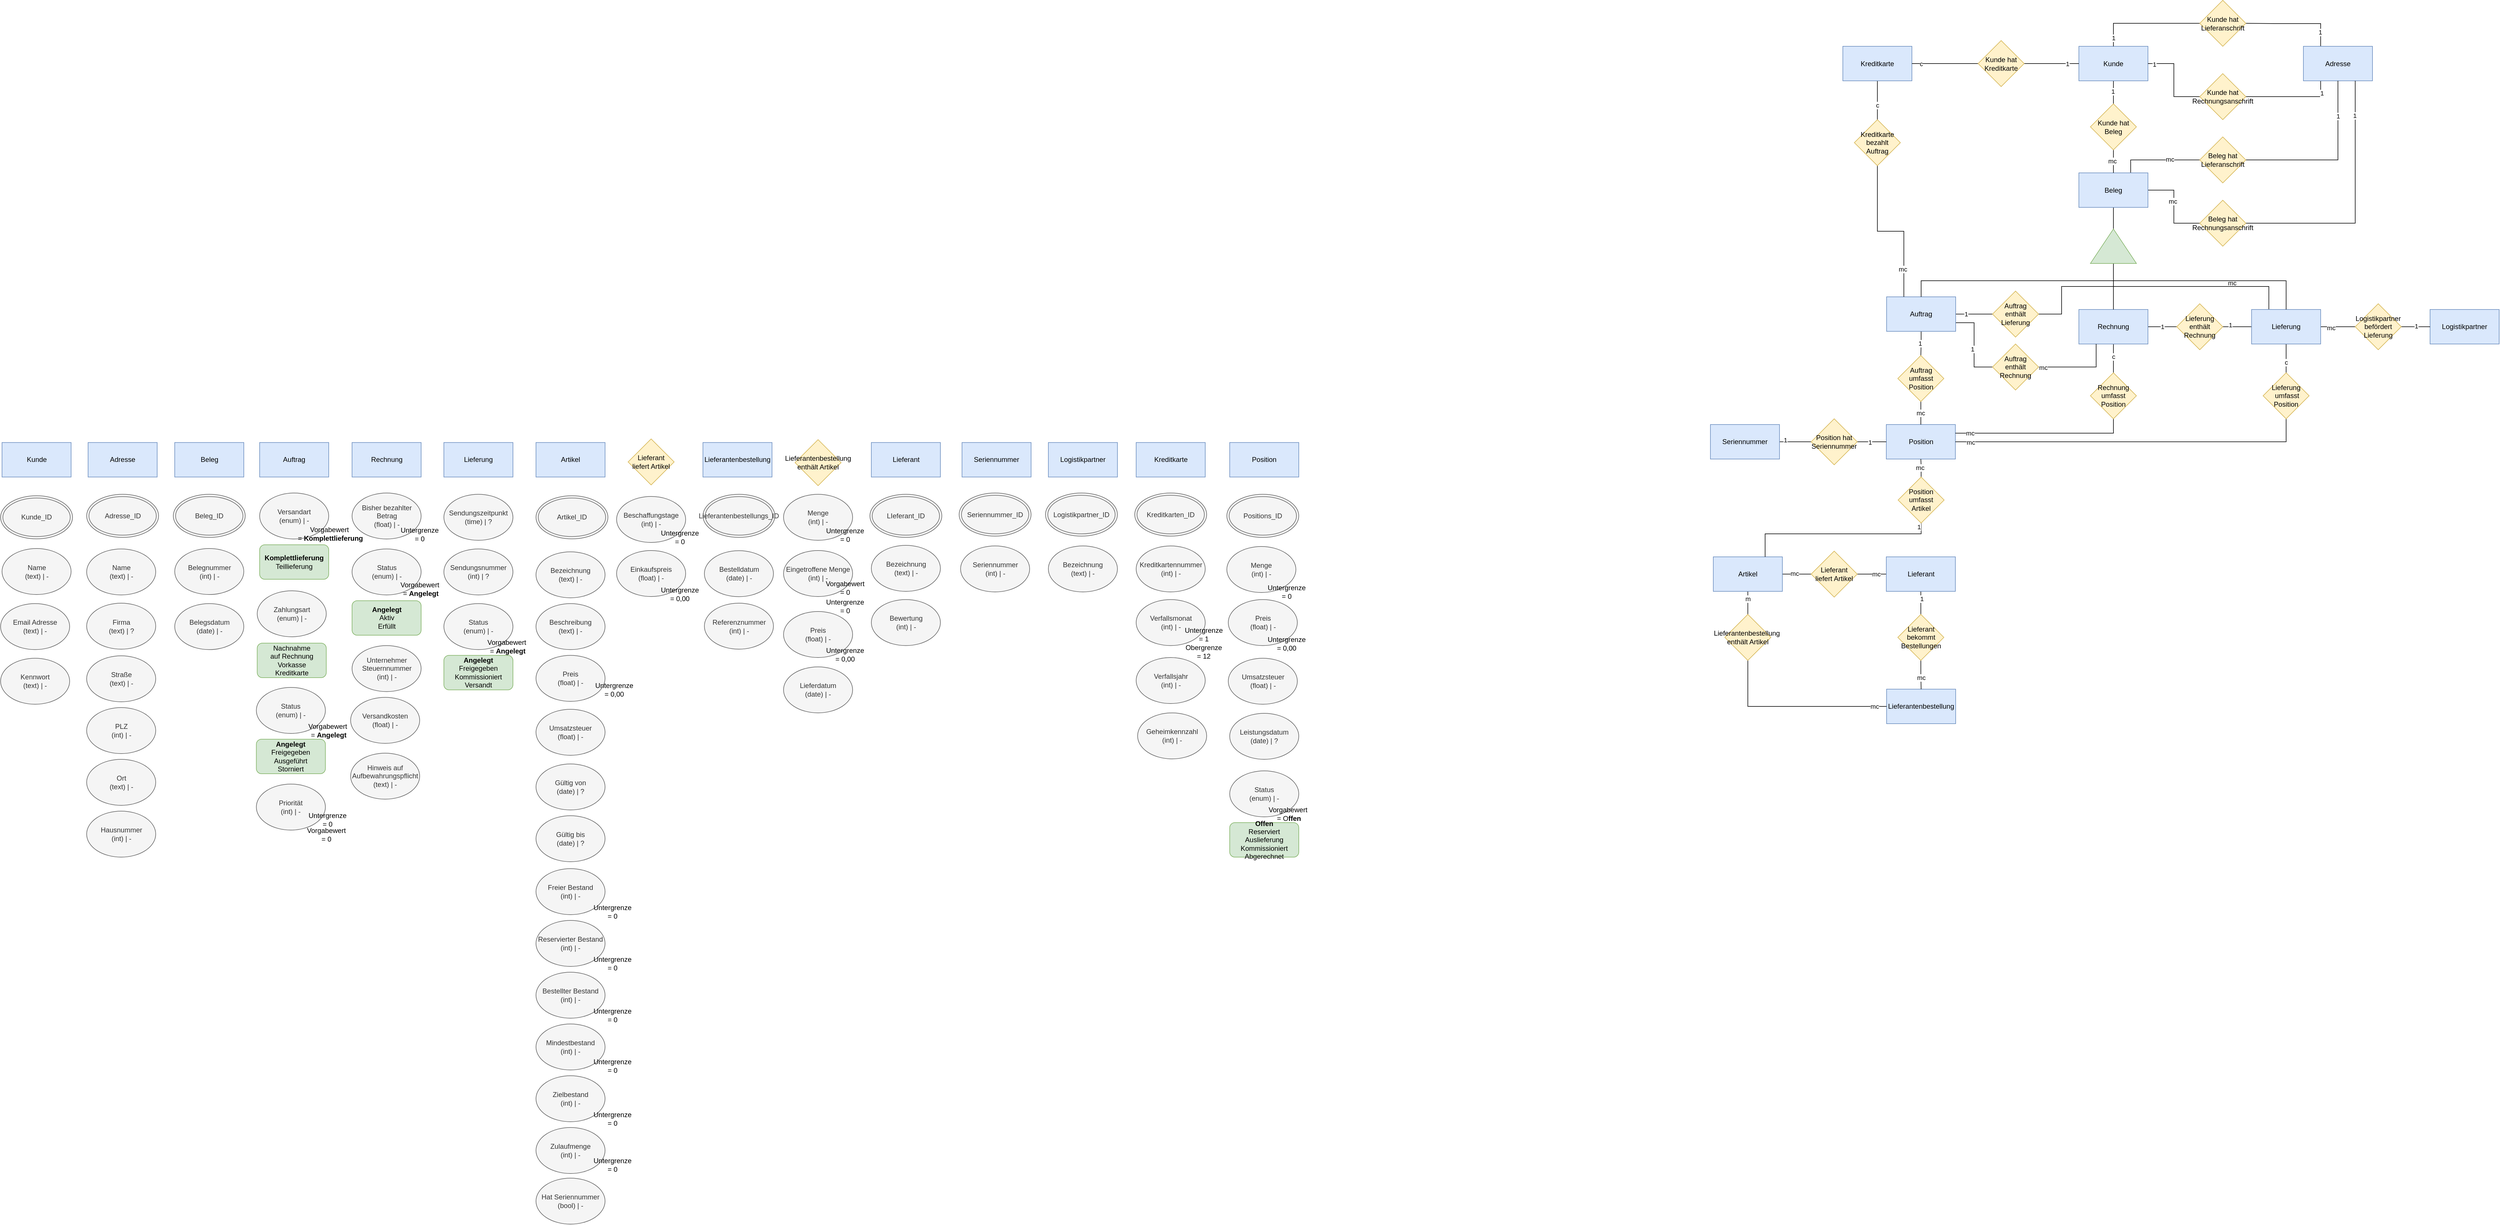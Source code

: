 <mxfile version="15.8.6" type="github">
  <diagram id="j-OUOK9DrUXxNQWRiAmZ" name="Page-1">
    <mxGraphModel dx="4547" dy="2302" grid="1" gridSize="10" guides="1" tooltips="1" connect="1" arrows="1" fold="1" page="1" pageScale="1" pageWidth="827" pageHeight="1169" math="0" shadow="0">
      <root>
        <mxCell id="0" />
        <mxCell id="1" parent="0" />
        <mxCell id="ZY7a_Lk5Y61NJ7jPr_Y_-287" style="edgeStyle=orthogonalEdgeStyle;rounded=0;orthogonalLoop=1;jettySize=auto;html=1;exitX=0.25;exitY=0;exitDx=0;exitDy=0;entryX=1;entryY=0.5;entryDx=0;entryDy=0;endArrow=none;endFill=0;" parent="1" source="ZY7a_Lk5Y61NJ7jPr_Y_-1" target="ZY7a_Lk5Y61NJ7jPr_Y_-9" edge="1">
          <mxGeometry relative="1" as="geometry">
            <Array as="points">
              <mxPoint x="2030" y="-737" />
              <mxPoint x="1950" y="-737" />
            </Array>
          </mxGeometry>
        </mxCell>
        <mxCell id="ZY7a_Lk5Y61NJ7jPr_Y_-292" value="1" style="edgeLabel;html=1;align=center;verticalAlign=middle;resizable=0;points=[];" parent="ZY7a_Lk5Y61NJ7jPr_Y_-287" vertex="1" connectable="0">
          <mxGeometry x="-0.709" y="1" relative="1" as="geometry">
            <mxPoint as="offset" />
          </mxGeometry>
        </mxCell>
        <mxCell id="ZY7a_Lk5Y61NJ7jPr_Y_-288" style="edgeStyle=orthogonalEdgeStyle;rounded=0;orthogonalLoop=1;jettySize=auto;html=1;exitX=0.25;exitY=1;exitDx=0;exitDy=0;entryX=1;entryY=0.5;entryDx=0;entryDy=0;endArrow=none;endFill=0;" parent="1" source="ZY7a_Lk5Y61NJ7jPr_Y_-1" target="ZY7a_Lk5Y61NJ7jPr_Y_-10" edge="1">
          <mxGeometry relative="1" as="geometry" />
        </mxCell>
        <mxCell id="ZY7a_Lk5Y61NJ7jPr_Y_-291" value="1" style="edgeLabel;html=1;align=center;verticalAlign=middle;resizable=0;points=[];" parent="ZY7a_Lk5Y61NJ7jPr_Y_-288" vertex="1" connectable="0">
          <mxGeometry x="-0.727" y="2" relative="1" as="geometry">
            <mxPoint as="offset" />
          </mxGeometry>
        </mxCell>
        <mxCell id="ZY7a_Lk5Y61NJ7jPr_Y_-1" value="Adresse" style="rounded=0;whiteSpace=wrap;html=1;fillColor=#dae8fc;strokeColor=#6c8ebf;" parent="1" vertex="1">
          <mxGeometry x="2000" y="-697.5" width="120" height="60" as="geometry" />
        </mxCell>
        <mxCell id="BjYoT2yEXmVTnxPNrV__-5" style="edgeStyle=orthogonalEdgeStyle;rounded=0;orthogonalLoop=1;jettySize=auto;html=1;exitX=0.5;exitY=1;exitDx=0;exitDy=0;entryX=0.5;entryY=0;entryDx=0;entryDy=0;endArrow=none;endFill=0;" edge="1" parent="1" source="ZY7a_Lk5Y61NJ7jPr_Y_-8" target="BjYoT2yEXmVTnxPNrV__-4">
          <mxGeometry relative="1" as="geometry" />
        </mxCell>
        <mxCell id="BjYoT2yEXmVTnxPNrV__-7" value="1" style="edgeLabel;html=1;align=center;verticalAlign=middle;resizable=0;points=[];" vertex="1" connectable="0" parent="BjYoT2yEXmVTnxPNrV__-5">
          <mxGeometry x="-0.1" y="-1" relative="1" as="geometry">
            <mxPoint as="offset" />
          </mxGeometry>
        </mxCell>
        <mxCell id="ZY7a_Lk5Y61NJ7jPr_Y_-8" value="Kunde" style="rounded=0;whiteSpace=wrap;html=1;fillColor=#dae8fc;strokeColor=#6c8ebf;" parent="1" vertex="1">
          <mxGeometry x="1610" y="-697.5" width="120" height="60" as="geometry" />
        </mxCell>
        <mxCell id="ZY7a_Lk5Y61NJ7jPr_Y_-289" style="edgeStyle=orthogonalEdgeStyle;rounded=0;orthogonalLoop=1;jettySize=auto;html=1;exitX=0;exitY=0.5;exitDx=0;exitDy=0;entryX=0.5;entryY=0;entryDx=0;entryDy=0;endArrow=none;endFill=0;" parent="1" source="ZY7a_Lk5Y61NJ7jPr_Y_-9" target="ZY7a_Lk5Y61NJ7jPr_Y_-8" edge="1">
          <mxGeometry relative="1" as="geometry" />
        </mxCell>
        <mxCell id="ZY7a_Lk5Y61NJ7jPr_Y_-294" value="1" style="edgeLabel;html=1;align=center;verticalAlign=middle;resizable=0;points=[];" parent="ZY7a_Lk5Y61NJ7jPr_Y_-289" vertex="1" connectable="0">
          <mxGeometry x="0.836" relative="1" as="geometry">
            <mxPoint y="1" as="offset" />
          </mxGeometry>
        </mxCell>
        <mxCell id="ZY7a_Lk5Y61NJ7jPr_Y_-9" value="Kunde hat Lieferanschrift" style="rhombus;whiteSpace=wrap;html=1;fillColor=#fff2cc;strokeColor=#d6b656;" parent="1" vertex="1">
          <mxGeometry x="1820" y="-777.5" width="80" height="80" as="geometry" />
        </mxCell>
        <mxCell id="ZY7a_Lk5Y61NJ7jPr_Y_-290" style="edgeStyle=orthogonalEdgeStyle;rounded=0;orthogonalLoop=1;jettySize=auto;html=1;exitX=0;exitY=0.5;exitDx=0;exitDy=0;entryX=1;entryY=0.5;entryDx=0;entryDy=0;endArrow=none;endFill=0;" parent="1" source="ZY7a_Lk5Y61NJ7jPr_Y_-10" target="ZY7a_Lk5Y61NJ7jPr_Y_-8" edge="1">
          <mxGeometry relative="1" as="geometry">
            <Array as="points">
              <mxPoint x="1775" y="-610" />
              <mxPoint x="1775" y="-667" />
            </Array>
          </mxGeometry>
        </mxCell>
        <mxCell id="ZY7a_Lk5Y61NJ7jPr_Y_-293" value="1" style="edgeLabel;html=1;align=center;verticalAlign=middle;resizable=0;points=[];" parent="ZY7a_Lk5Y61NJ7jPr_Y_-290" vertex="1" connectable="0">
          <mxGeometry x="0.855" relative="1" as="geometry">
            <mxPoint y="1" as="offset" />
          </mxGeometry>
        </mxCell>
        <mxCell id="ZY7a_Lk5Y61NJ7jPr_Y_-10" value="Kunde hat Rechnungsanschrift" style="rhombus;whiteSpace=wrap;html=1;fillColor=#fff2cc;strokeColor=#d6b656;" parent="1" vertex="1">
          <mxGeometry x="1820" y="-650" width="80" height="80" as="geometry" />
        </mxCell>
        <mxCell id="ZY7a_Lk5Y61NJ7jPr_Y_-30" value="Adresse" style="rounded=0;whiteSpace=wrap;html=1;fillColor=#dae8fc;strokeColor=#6c8ebf;" parent="1" vertex="1">
          <mxGeometry x="-1848" y="-8.75" width="120" height="60" as="geometry" />
        </mxCell>
        <mxCell id="ZY7a_Lk5Y61NJ7jPr_Y_-32" value="Straße&lt;br&gt;(text) | -" style="ellipse;whiteSpace=wrap;html=1;fillColor=#f5f5f5;fontColor=#333333;strokeColor=#666666;" parent="1" vertex="1">
          <mxGeometry x="-1850.5" y="362" width="120" height="80" as="geometry" />
        </mxCell>
        <mxCell id="ZY7a_Lk5Y61NJ7jPr_Y_-33" value="PLZ&lt;br&gt;(int) | -" style="ellipse;whiteSpace=wrap;html=1;fillColor=#f5f5f5;fontColor=#333333;strokeColor=#666666;" parent="1" vertex="1">
          <mxGeometry x="-1850.5" y="452" width="120" height="80" as="geometry" />
        </mxCell>
        <mxCell id="ZY7a_Lk5Y61NJ7jPr_Y_-34" value="Ort&lt;br&gt;(text) | -" style="ellipse;whiteSpace=wrap;html=1;fillColor=#f5f5f5;fontColor=#333333;strokeColor=#666666;" parent="1" vertex="1">
          <mxGeometry x="-1850.5" y="542" width="120" height="80" as="geometry" />
        </mxCell>
        <mxCell id="ZY7a_Lk5Y61NJ7jPr_Y_-35" value="Hausnummer&lt;br&gt;(int) | -" style="ellipse;whiteSpace=wrap;html=1;fillColor=#f5f5f5;fontColor=#333333;strokeColor=#666666;" parent="1" vertex="1">
          <mxGeometry x="-1850.5" y="632" width="120" height="80" as="geometry" />
        </mxCell>
        <mxCell id="ZY7a_Lk5Y61NJ7jPr_Y_-37" value="Firma&lt;br&gt;(text) | ?" style="ellipse;whiteSpace=wrap;html=1;fillColor=#f5f5f5;fontColor=#333333;strokeColor=#666666;" parent="1" vertex="1">
          <mxGeometry x="-1850.5" y="270.5" width="120" height="80" as="geometry" />
        </mxCell>
        <mxCell id="ZY7a_Lk5Y61NJ7jPr_Y_-50" style="edgeStyle=orthogonalEdgeStyle;rounded=0;orthogonalLoop=1;jettySize=auto;html=1;exitX=1;exitY=0.5;exitDx=0;exitDy=0;endArrow=none;endFill=0;" parent="1" source="ZY7a_Lk5Y61NJ7jPr_Y_-39" target="ZY7a_Lk5Y61NJ7jPr_Y_-48" edge="1">
          <mxGeometry relative="1" as="geometry" />
        </mxCell>
        <mxCell id="ZY7a_Lk5Y61NJ7jPr_Y_-52" value="mc" style="edgeLabel;html=1;align=center;verticalAlign=middle;resizable=0;points=[];" parent="ZY7a_Lk5Y61NJ7jPr_Y_-50" vertex="1" connectable="0">
          <mxGeometry x="-0.16" y="1" relative="1" as="geometry">
            <mxPoint as="offset" />
          </mxGeometry>
        </mxCell>
        <mxCell id="ZY7a_Lk5Y61NJ7jPr_Y_-82" style="edgeStyle=orthogonalEdgeStyle;rounded=0;orthogonalLoop=1;jettySize=auto;html=1;exitX=0.5;exitY=1;exitDx=0;exitDy=0;entryX=0.5;entryY=0;entryDx=0;entryDy=0;endArrow=none;endFill=0;" parent="1" source="ZY7a_Lk5Y61NJ7jPr_Y_-39" target="ZY7a_Lk5Y61NJ7jPr_Y_-81" edge="1">
          <mxGeometry relative="1" as="geometry" />
        </mxCell>
        <mxCell id="ZY7a_Lk5Y61NJ7jPr_Y_-84" value="m" style="edgeLabel;html=1;align=center;verticalAlign=middle;resizable=0;points=[];" parent="ZY7a_Lk5Y61NJ7jPr_Y_-82" vertex="1" connectable="0">
          <mxGeometry x="-0.35" relative="1" as="geometry">
            <mxPoint as="offset" />
          </mxGeometry>
        </mxCell>
        <mxCell id="ZY7a_Lk5Y61NJ7jPr_Y_-39" value="Artikel" style="rounded=0;whiteSpace=wrap;html=1;fillColor=#dae8fc;strokeColor=#6c8ebf;" parent="1" vertex="1">
          <mxGeometry x="975" y="190" width="120" height="60" as="geometry" />
        </mxCell>
        <mxCell id="ZY7a_Lk5Y61NJ7jPr_Y_-40" value="Artikel" style="rounded=0;whiteSpace=wrap;html=1;fillColor=#dae8fc;strokeColor=#6c8ebf;" parent="1" vertex="1">
          <mxGeometry x="-1070" y="-8.75" width="120" height="60" as="geometry" />
        </mxCell>
        <mxCell id="ZY7a_Lk5Y61NJ7jPr_Y_-41" value="Bezeichnung&lt;br&gt;(text) | -" style="ellipse;whiteSpace=wrap;html=1;fillColor=#f5f5f5;fontColor=#333333;strokeColor=#666666;" parent="1" vertex="1">
          <mxGeometry x="-1070" y="181.25" width="120" height="80" as="geometry" />
        </mxCell>
        <mxCell id="ZY7a_Lk5Y61NJ7jPr_Y_-43" value="Beschreibung&lt;br&gt;(text) | -" style="ellipse;whiteSpace=wrap;html=1;fillColor=#f5f5f5;fontColor=#333333;strokeColor=#666666;" parent="1" vertex="1">
          <mxGeometry x="-1070" y="271.25" width="120" height="80" as="geometry" />
        </mxCell>
        <mxCell id="ZY7a_Lk5Y61NJ7jPr_Y_-44" value="Preis&lt;br&gt;(float) | -" style="ellipse;whiteSpace=wrap;html=1;fillColor=#f5f5f5;fontColor=#333333;strokeColor=#666666;" parent="1" vertex="1">
          <mxGeometry x="-1070" y="361.25" width="120" height="80" as="geometry" />
        </mxCell>
        <mxCell id="ZY7a_Lk5Y61NJ7jPr_Y_-45" value="Gültig von&lt;br&gt;(date) | ?" style="ellipse;whiteSpace=wrap;html=1;fillColor=#f5f5f5;fontColor=#333333;strokeColor=#666666;" parent="1" vertex="1">
          <mxGeometry x="-1070" y="550" width="120" height="80" as="geometry" />
        </mxCell>
        <mxCell id="ZY7a_Lk5Y61NJ7jPr_Y_-46" value="Lieferant" style="rounded=0;whiteSpace=wrap;html=1;fillColor=#dae8fc;strokeColor=#6c8ebf;" parent="1" vertex="1">
          <mxGeometry x="-487.5" y="-8.75" width="120" height="60" as="geometry" />
        </mxCell>
        <mxCell id="ZY7a_Lk5Y61NJ7jPr_Y_-51" style="edgeStyle=orthogonalEdgeStyle;rounded=0;orthogonalLoop=1;jettySize=auto;html=1;exitX=1;exitY=0.5;exitDx=0;exitDy=0;entryX=0;entryY=0.5;entryDx=0;entryDy=0;endArrow=none;endFill=0;" parent="1" source="ZY7a_Lk5Y61NJ7jPr_Y_-48" target="ZY7a_Lk5Y61NJ7jPr_Y_-49" edge="1">
          <mxGeometry relative="1" as="geometry" />
        </mxCell>
        <mxCell id="ZY7a_Lk5Y61NJ7jPr_Y_-53" value="mc" style="edgeLabel;html=1;align=center;verticalAlign=middle;resizable=0;points=[];" parent="ZY7a_Lk5Y61NJ7jPr_Y_-51" vertex="1" connectable="0">
          <mxGeometry x="0.307" relative="1" as="geometry">
            <mxPoint as="offset" />
          </mxGeometry>
        </mxCell>
        <mxCell id="ZY7a_Lk5Y61NJ7jPr_Y_-48" value="Lieferant liefert Artikel" style="rhombus;whiteSpace=wrap;html=1;fillColor=#fff2cc;strokeColor=#d6b656;" parent="1" vertex="1">
          <mxGeometry x="1145" y="180" width="80" height="80" as="geometry" />
        </mxCell>
        <mxCell id="ZY7a_Lk5Y61NJ7jPr_Y_-77" style="edgeStyle=orthogonalEdgeStyle;rounded=0;orthogonalLoop=1;jettySize=auto;html=1;exitX=0.5;exitY=1;exitDx=0;exitDy=0;entryX=0.5;entryY=0;entryDx=0;entryDy=0;endArrow=none;endFill=0;" parent="1" source="ZY7a_Lk5Y61NJ7jPr_Y_-49" target="ZY7a_Lk5Y61NJ7jPr_Y_-76" edge="1">
          <mxGeometry relative="1" as="geometry" />
        </mxCell>
        <mxCell id="ZY7a_Lk5Y61NJ7jPr_Y_-79" value="1" style="edgeLabel;html=1;align=center;verticalAlign=middle;resizable=0;points=[];" parent="ZY7a_Lk5Y61NJ7jPr_Y_-77" vertex="1" connectable="0">
          <mxGeometry x="-0.35" y="1" relative="1" as="geometry">
            <mxPoint as="offset" />
          </mxGeometry>
        </mxCell>
        <mxCell id="ZY7a_Lk5Y61NJ7jPr_Y_-49" value="Lieferant" style="rounded=0;whiteSpace=wrap;html=1;fillColor=#dae8fc;strokeColor=#6c8ebf;" parent="1" vertex="1">
          <mxGeometry x="1275.5" y="190" width="120" height="60" as="geometry" />
        </mxCell>
        <mxCell id="ZY7a_Lk5Y61NJ7jPr_Y_-54" value="Lieferant liefert Artikel" style="rhombus;whiteSpace=wrap;html=1;fillColor=#fff2cc;strokeColor=#d6b656;" parent="1" vertex="1">
          <mxGeometry x="-910" y="-15" width="80" height="80" as="geometry" />
        </mxCell>
        <mxCell id="ZY7a_Lk5Y61NJ7jPr_Y_-55" value="Beschaffungstage&lt;br&gt;(int) | -" style="ellipse;whiteSpace=wrap;html=1;fillColor=#f5f5f5;fontColor=#333333;strokeColor=#666666;" parent="1" vertex="1">
          <mxGeometry x="-930" y="85" width="120" height="80" as="geometry" />
        </mxCell>
        <mxCell id="ZY7a_Lk5Y61NJ7jPr_Y_-56" value="Einkaufspreis&lt;br&gt;(float) | -" style="ellipse;whiteSpace=wrap;html=1;fillColor=#f5f5f5;fontColor=#333333;strokeColor=#666666;" parent="1" vertex="1">
          <mxGeometry x="-930" y="179" width="120" height="80" as="geometry" />
        </mxCell>
        <mxCell id="ZY7a_Lk5Y61NJ7jPr_Y_-57" value="Freier Bestand&lt;br&gt;(int) | -" style="ellipse;whiteSpace=wrap;html=1;fillColor=#f5f5f5;fontColor=#333333;strokeColor=#666666;" parent="1" vertex="1">
          <mxGeometry x="-1070" y="732" width="120" height="80" as="geometry" />
        </mxCell>
        <mxCell id="ZY7a_Lk5Y61NJ7jPr_Y_-58" value="Reservierter Bestand&lt;br&gt;(int) | -" style="ellipse;whiteSpace=wrap;html=1;fillColor=#f5f5f5;fontColor=#333333;strokeColor=#666666;" parent="1" vertex="1">
          <mxGeometry x="-1070" y="822" width="120" height="80" as="geometry" />
        </mxCell>
        <mxCell id="ZY7a_Lk5Y61NJ7jPr_Y_-59" value="Bestellter Bestand&lt;br&gt;(int) | -" style="ellipse;whiteSpace=wrap;html=1;fillColor=#f5f5f5;fontColor=#333333;strokeColor=#666666;" parent="1" vertex="1">
          <mxGeometry x="-1070" y="912" width="120" height="80" as="geometry" />
        </mxCell>
        <mxCell id="ZY7a_Lk5Y61NJ7jPr_Y_-60" value="Mindestbestand&lt;br&gt;(int) | -" style="ellipse;whiteSpace=wrap;html=1;fillColor=#f5f5f5;fontColor=#333333;strokeColor=#666666;" parent="1" vertex="1">
          <mxGeometry x="-1070" y="1002" width="120" height="80" as="geometry" />
        </mxCell>
        <mxCell id="ZY7a_Lk5Y61NJ7jPr_Y_-61" value="Zielbestand&lt;br&gt;(int) | -" style="ellipse;whiteSpace=wrap;html=1;fillColor=#f5f5f5;fontColor=#333333;strokeColor=#666666;" parent="1" vertex="1">
          <mxGeometry x="-1070" y="1092" width="120" height="80" as="geometry" />
        </mxCell>
        <mxCell id="ZY7a_Lk5Y61NJ7jPr_Y_-63" value="Bewertung&lt;br&gt;(int) | -" style="ellipse;whiteSpace=wrap;html=1;fillColor=#f5f5f5;fontColor=#333333;strokeColor=#666666;" parent="1" vertex="1">
          <mxGeometry x="-487.5" y="264.25" width="120" height="80" as="geometry" />
        </mxCell>
        <mxCell id="ZY7a_Lk5Y61NJ7jPr_Y_-64" value="Kunde" style="rounded=0;whiteSpace=wrap;html=1;fillColor=#dae8fc;strokeColor=#6c8ebf;" parent="1" vertex="1">
          <mxGeometry x="-1997.5" y="-8.75" width="120" height="60" as="geometry" />
        </mxCell>
        <mxCell id="ZY7a_Lk5Y61NJ7jPr_Y_-74" value="Lieferantenbestellung" style="rounded=0;whiteSpace=wrap;html=1;fillColor=#dae8fc;strokeColor=#6c8ebf;" parent="1" vertex="1">
          <mxGeometry x="-780" y="-8.75" width="120" height="60" as="geometry" />
        </mxCell>
        <mxCell id="ZY7a_Lk5Y61NJ7jPr_Y_-229" style="edgeStyle=orthogonalEdgeStyle;rounded=0;orthogonalLoop=1;jettySize=auto;html=1;endArrow=none;endFill=0;" parent="1" source="ZY7a_Lk5Y61NJ7jPr_Y_-75" edge="1">
          <mxGeometry relative="1" as="geometry">
            <mxPoint x="1255" y="450" as="targetPoint" />
          </mxGeometry>
        </mxCell>
        <mxCell id="ZY7a_Lk5Y61NJ7jPr_Y_-75" value="Lieferantenbestellung" style="rounded=0;whiteSpace=wrap;html=1;fillColor=#dae8fc;strokeColor=#6c8ebf;" parent="1" vertex="1">
          <mxGeometry x="1276" y="420" width="120" height="60" as="geometry" />
        </mxCell>
        <mxCell id="ZY7a_Lk5Y61NJ7jPr_Y_-78" style="edgeStyle=orthogonalEdgeStyle;rounded=0;orthogonalLoop=1;jettySize=auto;html=1;exitX=0.5;exitY=1;exitDx=0;exitDy=0;entryX=0.5;entryY=0;entryDx=0;entryDy=0;endArrow=none;endFill=0;" parent="1" source="ZY7a_Lk5Y61NJ7jPr_Y_-76" target="ZY7a_Lk5Y61NJ7jPr_Y_-75" edge="1">
          <mxGeometry relative="1" as="geometry" />
        </mxCell>
        <mxCell id="ZY7a_Lk5Y61NJ7jPr_Y_-80" value="mc" style="edgeLabel;html=1;align=center;verticalAlign=middle;resizable=0;points=[];" parent="ZY7a_Lk5Y61NJ7jPr_Y_-78" vertex="1" connectable="0">
          <mxGeometry x="-0.168" y="-1" relative="1" as="geometry">
            <mxPoint x="1" y="9" as="offset" />
          </mxGeometry>
        </mxCell>
        <mxCell id="ZY7a_Lk5Y61NJ7jPr_Y_-76" value="Lieferant bekommt Bestellungen" style="rhombus;whiteSpace=wrap;html=1;fillColor=#fff2cc;strokeColor=#d6b656;" parent="1" vertex="1">
          <mxGeometry x="1295.5" y="290" width="80" height="80" as="geometry" />
        </mxCell>
        <mxCell id="ZY7a_Lk5Y61NJ7jPr_Y_-83" style="edgeStyle=orthogonalEdgeStyle;rounded=0;orthogonalLoop=1;jettySize=auto;html=1;exitX=0.5;exitY=1;exitDx=0;exitDy=0;entryX=0;entryY=0.5;entryDx=0;entryDy=0;endArrow=none;endFill=0;" parent="1" source="ZY7a_Lk5Y61NJ7jPr_Y_-81" target="ZY7a_Lk5Y61NJ7jPr_Y_-75" edge="1">
          <mxGeometry relative="1" as="geometry" />
        </mxCell>
        <mxCell id="ZY7a_Lk5Y61NJ7jPr_Y_-85" value="mc" style="edgeLabel;html=1;align=center;verticalAlign=middle;resizable=0;points=[];" parent="ZY7a_Lk5Y61NJ7jPr_Y_-83" vertex="1" connectable="0">
          <mxGeometry x="0.763" y="-1" relative="1" as="geometry">
            <mxPoint x="17" y="-1" as="offset" />
          </mxGeometry>
        </mxCell>
        <mxCell id="ZY7a_Lk5Y61NJ7jPr_Y_-81" value="Lieferantenbestellung&amp;nbsp;&lt;br&gt;enthält Artikel" style="rhombus;whiteSpace=wrap;html=1;fillColor=#fff2cc;strokeColor=#d6b656;" parent="1" vertex="1">
          <mxGeometry x="995" y="290" width="80" height="80" as="geometry" />
        </mxCell>
        <mxCell id="ZY7a_Lk5Y61NJ7jPr_Y_-86" value="Lieferantenbestellung&lt;br&gt;enthält Artikel" style="rhombus;whiteSpace=wrap;html=1;fillColor=#fff2cc;strokeColor=#d6b656;" parent="1" vertex="1">
          <mxGeometry x="-620" y="-13.75" width="80" height="80" as="geometry" />
        </mxCell>
        <mxCell id="ZY7a_Lk5Y61NJ7jPr_Y_-88" value="Referenznummer&lt;br&gt;(int) | -" style="ellipse;whiteSpace=wrap;html=1;fillColor=#f5f5f5;fontColor=#333333;strokeColor=#666666;" parent="1" vertex="1">
          <mxGeometry x="-777.5" y="270.5" width="120" height="80" as="geometry" />
        </mxCell>
        <mxCell id="ZY7a_Lk5Y61NJ7jPr_Y_-89" value="Lieferdatum&lt;br&gt;(date) | -" style="ellipse;whiteSpace=wrap;html=1;fillColor=#f5f5f5;fontColor=#333333;strokeColor=#666666;" parent="1" vertex="1">
          <mxGeometry x="-640" y="381.25" width="120" height="80" as="geometry" />
        </mxCell>
        <mxCell id="ZY7a_Lk5Y61NJ7jPr_Y_-90" value="Menge&lt;br&gt;(int) | -" style="ellipse;whiteSpace=wrap;html=1;fillColor=#f5f5f5;fontColor=#333333;strokeColor=#666666;" parent="1" vertex="1">
          <mxGeometry x="-640" y="81.25" width="120" height="80" as="geometry" />
        </mxCell>
        <mxCell id="ZY7a_Lk5Y61NJ7jPr_Y_-91" value="Preis&lt;br&gt;(float) | -" style="ellipse;whiteSpace=wrap;html=1;fillColor=#f5f5f5;fontColor=#333333;strokeColor=#666666;" parent="1" vertex="1">
          <mxGeometry x="-640" y="285" width="120" height="80" as="geometry" />
        </mxCell>
        <mxCell id="ZY7a_Lk5Y61NJ7jPr_Y_-94" value="1" style="edgeStyle=orthogonalEdgeStyle;rounded=0;orthogonalLoop=1;jettySize=auto;html=1;exitX=0.5;exitY=1;exitDx=0;exitDy=0;entryX=0.5;entryY=0;entryDx=0;entryDy=0;endArrow=none;endFill=0;" parent="1" edge="1">
          <mxGeometry relative="1" as="geometry">
            <mxPoint x="1035" y="50" as="sourcePoint" />
          </mxGeometry>
        </mxCell>
        <mxCell id="ZY7a_Lk5Y61NJ7jPr_Y_-105" value="Email Adresse&lt;br&gt;(text) | -" style="ellipse;whiteSpace=wrap;html=1;fillColor=#f5f5f5;fontColor=#333333;strokeColor=#666666;" parent="1" vertex="1">
          <mxGeometry x="-2000" y="271.25" width="120" height="80" as="geometry" />
        </mxCell>
        <mxCell id="ZY7a_Lk5Y61NJ7jPr_Y_-106" value="Kennwort&lt;br&gt;(text) | -" style="ellipse;whiteSpace=wrap;html=1;fillColor=#f5f5f5;fontColor=#333333;strokeColor=#666666;" parent="1" vertex="1">
          <mxGeometry x="-2000" y="366.25" width="120" height="80" as="geometry" />
        </mxCell>
        <mxCell id="ZY7a_Lk5Y61NJ7jPr_Y_-109" value="1" style="edgeStyle=orthogonalEdgeStyle;rounded=0;orthogonalLoop=1;jettySize=auto;html=1;exitX=0.5;exitY=1;exitDx=0;exitDy=0;entryX=0.5;entryY=0;entryDx=0;entryDy=0;endArrow=none;endFill=0;" parent="1" edge="1">
          <mxGeometry relative="1" as="geometry">
            <mxPoint x="1035" y="-10" as="targetPoint" />
          </mxGeometry>
        </mxCell>
        <mxCell id="ZY7a_Lk5Y61NJ7jPr_Y_-312" style="edgeStyle=orthogonalEdgeStyle;rounded=0;orthogonalLoop=1;jettySize=auto;html=1;exitX=1;exitY=0.5;exitDx=0;exitDy=0;endArrow=none;endFill=0;" parent="1" source="ZY7a_Lk5Y61NJ7jPr_Y_-111" target="ZY7a_Lk5Y61NJ7jPr_Y_-184" edge="1">
          <mxGeometry relative="1" as="geometry" />
        </mxCell>
        <mxCell id="ZY7a_Lk5Y61NJ7jPr_Y_-314" value="1" style="edgeLabel;html=1;align=center;verticalAlign=middle;resizable=0;points=[];" parent="ZY7a_Lk5Y61NJ7jPr_Y_-312" vertex="1" connectable="0">
          <mxGeometry x="-0.438" relative="1" as="geometry">
            <mxPoint as="offset" />
          </mxGeometry>
        </mxCell>
        <mxCell id="BjYoT2yEXmVTnxPNrV__-32" style="edgeStyle=orthogonalEdgeStyle;rounded=0;orthogonalLoop=1;jettySize=auto;html=1;exitX=0.5;exitY=1;exitDx=0;exitDy=0;entryX=0.5;entryY=0;entryDx=0;entryDy=0;endArrow=none;endFill=0;" edge="1" parent="1" source="ZY7a_Lk5Y61NJ7jPr_Y_-111" target="BjYoT2yEXmVTnxPNrV__-31">
          <mxGeometry relative="1" as="geometry" />
        </mxCell>
        <mxCell id="BjYoT2yEXmVTnxPNrV__-35" value="1" style="edgeLabel;html=1;align=center;verticalAlign=middle;resizable=0;points=[];" vertex="1" connectable="0" parent="BjYoT2yEXmVTnxPNrV__-32">
          <mxGeometry x="0.012" y="-2" relative="1" as="geometry">
            <mxPoint as="offset" />
          </mxGeometry>
        </mxCell>
        <mxCell id="BjYoT2yEXmVTnxPNrV__-37" style="edgeStyle=orthogonalEdgeStyle;rounded=0;orthogonalLoop=1;jettySize=auto;html=1;exitX=1;exitY=0.75;exitDx=0;exitDy=0;entryX=0;entryY=0.5;entryDx=0;entryDy=0;endArrow=none;endFill=0;" edge="1" parent="1" source="ZY7a_Lk5Y61NJ7jPr_Y_-111" target="BjYoT2yEXmVTnxPNrV__-36">
          <mxGeometry relative="1" as="geometry" />
        </mxCell>
        <mxCell id="BjYoT2yEXmVTnxPNrV__-39" value="1" style="edgeLabel;html=1;align=center;verticalAlign=middle;resizable=0;points=[];" vertex="1" connectable="0" parent="BjYoT2yEXmVTnxPNrV__-37">
          <mxGeometry x="0.106" y="-3" relative="1" as="geometry">
            <mxPoint as="offset" />
          </mxGeometry>
        </mxCell>
        <mxCell id="ZY7a_Lk5Y61NJ7jPr_Y_-111" value="Auftrag" style="rounded=0;whiteSpace=wrap;html=1;fillColor=#dae8fc;strokeColor=#6c8ebf;" parent="1" vertex="1">
          <mxGeometry x="1276" y="-262" width="120" height="60" as="geometry" />
        </mxCell>
        <mxCell id="ZY7a_Lk5Y61NJ7jPr_Y_-122" value="Auftrag" style="rounded=0;whiteSpace=wrap;html=1;fillColor=#dae8fc;strokeColor=#6c8ebf;" parent="1" vertex="1">
          <mxGeometry x="-1550" y="-8.75" width="120" height="60" as="geometry" />
        </mxCell>
        <mxCell id="ZY7a_Lk5Y61NJ7jPr_Y_-140" value="Versandart&lt;br&gt;(enum) | -" style="ellipse;whiteSpace=wrap;html=1;fillColor=#f5f5f5;fontColor=#333333;strokeColor=#666666;" parent="1" vertex="1">
          <mxGeometry x="-1550" y="79" width="120" height="80" as="geometry" />
        </mxCell>
        <mxCell id="ZY7a_Lk5Y61NJ7jPr_Y_-142" value="&lt;b&gt;Komplettlieferung&lt;/b&gt;&lt;br&gt;Teillieferung" style="rounded=1;whiteSpace=wrap;html=1;fillColor=#d5e8d4;strokeColor=#82b366;" parent="1" vertex="1">
          <mxGeometry x="-1550" y="169" width="120" height="60" as="geometry" />
        </mxCell>
        <mxCell id="ZY7a_Lk5Y61NJ7jPr_Y_-143" value="Position" style="rounded=0;whiteSpace=wrap;html=1;fillColor=#dae8fc;strokeColor=#6c8ebf;" parent="1" vertex="1">
          <mxGeometry x="135" y="-8.75" width="120" height="60" as="geometry" />
        </mxCell>
        <mxCell id="ZY7a_Lk5Y61NJ7jPr_Y_-144" value="Position" style="rounded=0;whiteSpace=wrap;html=1;fillColor=#dae8fc;strokeColor=#6c8ebf;" parent="1" vertex="1">
          <mxGeometry x="1275.5" y="-40" width="120" height="60" as="geometry" />
        </mxCell>
        <mxCell id="ZY7a_Lk5Y61NJ7jPr_Y_-150" style="edgeStyle=orthogonalEdgeStyle;rounded=0;orthogonalLoop=1;jettySize=auto;html=1;exitX=0.5;exitY=1;exitDx=0;exitDy=0;entryX=0.75;entryY=0;entryDx=0;entryDy=0;endArrow=none;endFill=0;" parent="1" source="ZY7a_Lk5Y61NJ7jPr_Y_-149" target="ZY7a_Lk5Y61NJ7jPr_Y_-39" edge="1">
          <mxGeometry relative="1" as="geometry">
            <Array as="points">
              <mxPoint x="1336" y="150" />
              <mxPoint x="1065" y="150" />
            </Array>
          </mxGeometry>
        </mxCell>
        <mxCell id="ZY7a_Lk5Y61NJ7jPr_Y_-153" value="1" style="edgeLabel;html=1;align=center;verticalAlign=middle;resizable=0;points=[];" parent="ZY7a_Lk5Y61NJ7jPr_Y_-150" vertex="1" connectable="0">
          <mxGeometry x="-0.961" y="-4" relative="1" as="geometry">
            <mxPoint as="offset" />
          </mxGeometry>
        </mxCell>
        <mxCell id="ZY7a_Lk5Y61NJ7jPr_Y_-151" value="" style="edgeStyle=orthogonalEdgeStyle;rounded=0;orthogonalLoop=1;jettySize=auto;html=1;endArrow=none;endFill=0;" parent="1" source="ZY7a_Lk5Y61NJ7jPr_Y_-149" target="ZY7a_Lk5Y61NJ7jPr_Y_-144" edge="1">
          <mxGeometry relative="1" as="geometry" />
        </mxCell>
        <mxCell id="ZY7a_Lk5Y61NJ7jPr_Y_-152" value="mc" style="edgeLabel;html=1;align=center;verticalAlign=middle;resizable=0;points=[];" parent="ZY7a_Lk5Y61NJ7jPr_Y_-151" vertex="1" connectable="0">
          <mxGeometry x="0.05" y="2" relative="1" as="geometry">
            <mxPoint as="offset" />
          </mxGeometry>
        </mxCell>
        <mxCell id="ZY7a_Lk5Y61NJ7jPr_Y_-149" value="Position umfasst Artikel" style="rhombus;whiteSpace=wrap;html=1;fillColor=#fff2cc;strokeColor=#d6b656;" parent="1" vertex="1">
          <mxGeometry x="1296" y="51.25" width="80" height="80" as="geometry" />
        </mxCell>
        <mxCell id="ZY7a_Lk5Y61NJ7jPr_Y_-155" value="Menge&lt;br&gt;(int) | -" style="ellipse;whiteSpace=wrap;html=1;fillColor=#f5f5f5;fontColor=#333333;strokeColor=#666666;" parent="1" vertex="1">
          <mxGeometry x="130" y="172" width="120" height="80" as="geometry" />
        </mxCell>
        <mxCell id="ZY7a_Lk5Y61NJ7jPr_Y_-156" value="Preis&lt;br&gt;(float) | -" style="ellipse;whiteSpace=wrap;html=1;fillColor=#f5f5f5;fontColor=#333333;strokeColor=#666666;" parent="1" vertex="1">
          <mxGeometry x="132.5" y="264.25" width="120" height="80" as="geometry" />
        </mxCell>
        <mxCell id="ZY7a_Lk5Y61NJ7jPr_Y_-163" value="Kreditkarte" style="rounded=0;whiteSpace=wrap;html=1;fillColor=#dae8fc;strokeColor=#6c8ebf;" parent="1" vertex="1">
          <mxGeometry x="-27.5" y="-8.75" width="120" height="60" as="geometry" />
        </mxCell>
        <mxCell id="ZY7a_Lk5Y61NJ7jPr_Y_-179" value="Zulaufmenge&lt;br&gt;(int) | -" style="ellipse;whiteSpace=wrap;html=1;fillColor=#f5f5f5;fontColor=#333333;strokeColor=#666666;" parent="1" vertex="1">
          <mxGeometry x="-1070" y="1182" width="120" height="80" as="geometry" />
        </mxCell>
        <mxCell id="ZY7a_Lk5Y61NJ7jPr_Y_-180" value="Eingetroffene Menge&lt;br&gt;(int) | -" style="ellipse;whiteSpace=wrap;html=1;fillColor=#f5f5f5;fontColor=#333333;strokeColor=#666666;" parent="1" vertex="1">
          <mxGeometry x="-640" y="179" width="120" height="80" as="geometry" />
        </mxCell>
        <mxCell id="ZY7a_Lk5Y61NJ7jPr_Y_-182" value="Priorität&lt;br&gt;(int) | -" style="ellipse;whiteSpace=wrap;html=1;fillColor=#f5f5f5;fontColor=#333333;strokeColor=#666666;" parent="1" vertex="1">
          <mxGeometry x="-1555.75" y="585" width="120" height="80" as="geometry" />
        </mxCell>
        <mxCell id="ZY7a_Lk5Y61NJ7jPr_Y_-313" style="edgeStyle=orthogonalEdgeStyle;rounded=0;orthogonalLoop=1;jettySize=auto;html=1;exitX=1;exitY=0.5;exitDx=0;exitDy=0;entryX=0.25;entryY=0;entryDx=0;entryDy=0;endArrow=none;endFill=0;" parent="1" source="ZY7a_Lk5Y61NJ7jPr_Y_-184" target="ZY7a_Lk5Y61NJ7jPr_Y_-195" edge="1">
          <mxGeometry relative="1" as="geometry">
            <Array as="points">
              <mxPoint x="1580" y="-232" />
              <mxPoint x="1580" y="-280" />
              <mxPoint x="1940" y="-280" />
            </Array>
          </mxGeometry>
        </mxCell>
        <mxCell id="ZY7a_Lk5Y61NJ7jPr_Y_-315" value="mc" style="edgeLabel;html=1;align=center;verticalAlign=middle;resizable=0;points=[];labelBackgroundColor=none;" parent="ZY7a_Lk5Y61NJ7jPr_Y_-313" vertex="1" connectable="0">
          <mxGeometry x="0.571" y="-1" relative="1" as="geometry">
            <mxPoint y="-7" as="offset" />
          </mxGeometry>
        </mxCell>
        <mxCell id="ZY7a_Lk5Y61NJ7jPr_Y_-184" value="Auftrag enthält Lieferung" style="rhombus;whiteSpace=wrap;html=1;fillColor=#fff2cc;strokeColor=#d6b656;" parent="1" vertex="1">
          <mxGeometry x="1460" y="-272" width="80" height="80" as="geometry" />
        </mxCell>
        <mxCell id="ZY7a_Lk5Y61NJ7jPr_Y_-189" value="Lieferung" style="rounded=0;whiteSpace=wrap;html=1;fillColor=#dae8fc;strokeColor=#6c8ebf;" parent="1" vertex="1">
          <mxGeometry x="-1230" y="-8.75" width="120" height="60" as="geometry" />
        </mxCell>
        <mxCell id="ZY7a_Lk5Y61NJ7jPr_Y_-192" value="Hat Seriennummer&lt;br&gt;(bool) | -" style="ellipse;whiteSpace=wrap;html=1;fillColor=#f5f5f5;fontColor=#333333;strokeColor=#666666;" parent="1" vertex="1">
          <mxGeometry x="-1070" y="1270" width="120" height="80" as="geometry" />
        </mxCell>
        <mxCell id="ZY7a_Lk5Y61NJ7jPr_Y_-198" value="" style="edgeStyle=orthogonalEdgeStyle;rounded=0;orthogonalLoop=1;jettySize=auto;html=1;endArrow=none;endFill=0;" parent="1" source="ZY7a_Lk5Y61NJ7jPr_Y_-195" target="ZY7a_Lk5Y61NJ7jPr_Y_-196" edge="1">
          <mxGeometry relative="1" as="geometry" />
        </mxCell>
        <mxCell id="ZY7a_Lk5Y61NJ7jPr_Y_-200" value="1" style="edgeLabel;html=1;align=center;verticalAlign=middle;resizable=0;points=[];" parent="ZY7a_Lk5Y61NJ7jPr_Y_-198" vertex="1" connectable="0">
          <mxGeometry x="0.48" y="-2" relative="1" as="geometry">
            <mxPoint y="-1" as="offset" />
          </mxGeometry>
        </mxCell>
        <mxCell id="BjYoT2yEXmVTnxPNrV__-56" style="edgeStyle=orthogonalEdgeStyle;rounded=0;orthogonalLoop=1;jettySize=auto;html=1;exitX=0.5;exitY=1;exitDx=0;exitDy=0;entryX=0.5;entryY=0;entryDx=0;entryDy=0;endArrow=none;endFill=0;" edge="1" parent="1" source="ZY7a_Lk5Y61NJ7jPr_Y_-195" target="BjYoT2yEXmVTnxPNrV__-55">
          <mxGeometry relative="1" as="geometry" />
        </mxCell>
        <mxCell id="BjYoT2yEXmVTnxPNrV__-58" value="c" style="edgeLabel;html=1;align=center;verticalAlign=middle;resizable=0;points=[];" vertex="1" connectable="0" parent="BjYoT2yEXmVTnxPNrV__-56">
          <mxGeometry x="0.25" relative="1" as="geometry">
            <mxPoint as="offset" />
          </mxGeometry>
        </mxCell>
        <mxCell id="BjYoT2yEXmVTnxPNrV__-70" style="edgeStyle=orthogonalEdgeStyle;rounded=0;orthogonalLoop=1;jettySize=auto;html=1;exitX=1;exitY=0.5;exitDx=0;exitDy=0;entryX=0;entryY=0.5;entryDx=0;entryDy=0;endArrow=none;endFill=0;" edge="1" parent="1" source="ZY7a_Lk5Y61NJ7jPr_Y_-195" target="BjYoT2yEXmVTnxPNrV__-69">
          <mxGeometry relative="1" as="geometry" />
        </mxCell>
        <mxCell id="BjYoT2yEXmVTnxPNrV__-73" value="mc" style="edgeLabel;html=1;align=center;verticalAlign=middle;resizable=0;points=[];" vertex="1" connectable="0" parent="BjYoT2yEXmVTnxPNrV__-70">
          <mxGeometry x="-0.4" y="-2" relative="1" as="geometry">
            <mxPoint as="offset" />
          </mxGeometry>
        </mxCell>
        <mxCell id="ZY7a_Lk5Y61NJ7jPr_Y_-195" value="Lieferung" style="rounded=0;whiteSpace=wrap;html=1;fillColor=#dae8fc;strokeColor=#6c8ebf;" parent="1" vertex="1">
          <mxGeometry x="1910" y="-240" width="120" height="60" as="geometry" />
        </mxCell>
        <mxCell id="ZY7a_Lk5Y61NJ7jPr_Y_-321" value="1" style="edgeStyle=orthogonalEdgeStyle;rounded=0;orthogonalLoop=1;jettySize=auto;html=1;exitX=0;exitY=0.5;exitDx=0;exitDy=0;entryX=1;entryY=0.5;entryDx=0;entryDy=0;endArrow=none;endFill=0;" parent="1" source="ZY7a_Lk5Y61NJ7jPr_Y_-196" target="ZY7a_Lk5Y61NJ7jPr_Y_-183" edge="1">
          <mxGeometry relative="1" as="geometry" />
        </mxCell>
        <mxCell id="ZY7a_Lk5Y61NJ7jPr_Y_-196" value="Lieferung enthält Rechnung" style="rhombus;whiteSpace=wrap;html=1;fillColor=#fff2cc;strokeColor=#d6b656;" parent="1" vertex="1">
          <mxGeometry x="1780" y="-250" width="80" height="80" as="geometry" />
        </mxCell>
        <mxCell id="ZY7a_Lk5Y61NJ7jPr_Y_-217" value="Sendungszeitpunkt&lt;br&gt;(time) | ?" style="ellipse;whiteSpace=wrap;html=1;fillColor=#f5f5f5;fontColor=#333333;strokeColor=#666666;" parent="1" vertex="1">
          <mxGeometry x="-1230" y="81.25" width="120" height="80" as="geometry" />
        </mxCell>
        <mxCell id="ZY7a_Lk5Y61NJ7jPr_Y_-218" value="Sendungsnummer&lt;br&gt;(int) | ?" style="ellipse;whiteSpace=wrap;html=1;fillColor=#f5f5f5;fontColor=#333333;strokeColor=#666666;" parent="1" vertex="1">
          <mxGeometry x="-1230" y="176.25" width="120" height="80" as="geometry" />
        </mxCell>
        <mxCell id="ZY7a_Lk5Y61NJ7jPr_Y_-223" value="Gültig bis&lt;br&gt;(date) | ?" style="ellipse;whiteSpace=wrap;html=1;fillColor=#f5f5f5;fontColor=#333333;strokeColor=#666666;" parent="1" vertex="1">
          <mxGeometry x="-1070" y="640" width="120" height="80" as="geometry" />
        </mxCell>
        <mxCell id="ZY7a_Lk5Y61NJ7jPr_Y_-224" value="&lt;span style=&quot;color: rgb(51 , 51 , 51)&quot;&gt;Artikel_ID&lt;/span&gt;" style="ellipse;shape=doubleEllipse;whiteSpace=wrap;html=1;fillColor=#f5f5f5;fontColor=#333333;strokeColor=#666666;" parent="1" vertex="1">
          <mxGeometry x="-1070" y="83.75" width="125" height="75" as="geometry" />
        </mxCell>
        <mxCell id="ZY7a_Lk5Y61NJ7jPr_Y_-225" value="&lt;span style=&quot;color: rgb(51 , 51 , 51)&quot;&gt;LIeferant_ID&lt;/span&gt;" style="ellipse;shape=doubleEllipse;whiteSpace=wrap;html=1;fillColor=#f5f5f5;fontColor=#333333;strokeColor=#666666;" parent="1" vertex="1">
          <mxGeometry x="-490" y="81.25" width="125" height="75" as="geometry" />
        </mxCell>
        <mxCell id="ZY7a_Lk5Y61NJ7jPr_Y_-226" value="&lt;span style=&quot;color: rgb(51 , 51 , 51)&quot;&gt;Kunde_ID&lt;/span&gt;" style="ellipse;shape=doubleEllipse;whiteSpace=wrap;html=1;fillColor=#f5f5f5;fontColor=#333333;strokeColor=#666666;" parent="1" vertex="1">
          <mxGeometry x="-2000" y="83.75" width="125" height="75" as="geometry" />
        </mxCell>
        <mxCell id="ZY7a_Lk5Y61NJ7jPr_Y_-230" value="Lieferantenbestellungs_ID" style="ellipse;shape=doubleEllipse;whiteSpace=wrap;html=1;fillColor=#f5f5f5;fontColor=#333333;strokeColor=#666666;" parent="1" vertex="1">
          <mxGeometry x="-780" y="81.25" width="125" height="75" as="geometry" />
        </mxCell>
        <mxCell id="ZY7a_Lk5Y61NJ7jPr_Y_-233" value="Positions_ID" style="ellipse;shape=doubleEllipse;whiteSpace=wrap;html=1;fillColor=#f5f5f5;fontColor=#333333;strokeColor=#666666;" parent="1" vertex="1">
          <mxGeometry x="130" y="81.25" width="125" height="75" as="geometry" />
        </mxCell>
        <mxCell id="ZY7a_Lk5Y61NJ7jPr_Y_-241" value="Status&lt;br&gt;(enum) | -" style="ellipse;whiteSpace=wrap;html=1;fillColor=#f5f5f5;fontColor=#333333;strokeColor=#666666;" parent="1" vertex="1">
          <mxGeometry x="-1555.75" y="417" width="120" height="80" as="geometry" />
        </mxCell>
        <mxCell id="ZY7a_Lk5Y61NJ7jPr_Y_-242" value="&lt;b&gt;Angelegt&lt;/b&gt;&lt;br&gt;Freigegeben&lt;br&gt;Ausgeführt&lt;br&gt;Storniert" style="rounded=1;whiteSpace=wrap;html=1;fillColor=#d5e8d4;strokeColor=#82b366;" parent="1" vertex="1">
          <mxGeometry x="-1555.75" y="507" width="120" height="60" as="geometry" />
        </mxCell>
        <mxCell id="ZY7a_Lk5Y61NJ7jPr_Y_-243" value="Status&lt;br&gt;(enum) | -" style="ellipse;whiteSpace=wrap;html=1;fillColor=#f5f5f5;fontColor=#333333;strokeColor=#666666;" parent="1" vertex="1">
          <mxGeometry x="135" y="562" width="120" height="80" as="geometry" />
        </mxCell>
        <mxCell id="ZY7a_Lk5Y61NJ7jPr_Y_-244" value="&lt;b&gt;Offen&lt;/b&gt;&lt;br&gt;Reserviert&lt;br&gt;Auslieferung&lt;br&gt;Kommissioniert&lt;br&gt;Abgerechnet" style="rounded=1;whiteSpace=wrap;html=1;fillColor=#d5e8d4;strokeColor=#82b366;" parent="1" vertex="1">
          <mxGeometry x="135" y="652" width="120" height="60" as="geometry" />
        </mxCell>
        <mxCell id="ZY7a_Lk5Y61NJ7jPr_Y_-247" value="Status&lt;br&gt;(enum) | -" style="ellipse;whiteSpace=wrap;html=1;fillColor=#f5f5f5;fontColor=#333333;strokeColor=#666666;" parent="1" vertex="1">
          <mxGeometry x="-1230" y="271.25" width="120" height="80" as="geometry" />
        </mxCell>
        <mxCell id="ZY7a_Lk5Y61NJ7jPr_Y_-248" value="&lt;b&gt;Angelegt&lt;/b&gt;&lt;br&gt;Freigegeben&lt;br&gt;Kommissioniert&lt;br&gt;Versandt" style="rounded=1;whiteSpace=wrap;html=1;fillColor=#d5e8d4;strokeColor=#82b366;" parent="1" vertex="1">
          <mxGeometry x="-1230" y="361.25" width="120" height="60" as="geometry" />
        </mxCell>
        <mxCell id="ZY7a_Lk5Y61NJ7jPr_Y_-250" value="&lt;span style=&quot;color: rgb(51 , 51 , 51)&quot;&gt;Adresse_ID&lt;/span&gt;" style="ellipse;shape=doubleEllipse;whiteSpace=wrap;html=1;fillColor=#f5f5f5;fontColor=#333333;strokeColor=#666666;" parent="1" vertex="1">
          <mxGeometry x="-1850.5" y="81.25" width="125" height="75" as="geometry" />
        </mxCell>
        <mxCell id="ZY7a_Lk5Y61NJ7jPr_Y_-256" value="Bestelldatum&lt;br&gt;(date) | -" style="ellipse;whiteSpace=wrap;html=1;fillColor=#f5f5f5;fontColor=#333333;strokeColor=#666666;" parent="1" vertex="1">
          <mxGeometry x="-777.5" y="179.25" width="120" height="80" as="geometry" />
        </mxCell>
        <mxCell id="ZY7a_Lk5Y61NJ7jPr_Y_-267" value="Beleg" style="rounded=0;whiteSpace=wrap;html=1;fillColor=#dae8fc;strokeColor=#6c8ebf;" parent="1" vertex="1">
          <mxGeometry x="-1697.5" y="-8.75" width="120" height="60" as="geometry" />
        </mxCell>
        <mxCell id="ZY7a_Lk5Y61NJ7jPr_Y_-272" value="Belegsdatum&lt;br&gt;(date) | -" style="ellipse;whiteSpace=wrap;html=1;fillColor=#f5f5f5;fontColor=#333333;strokeColor=#666666;" parent="1" vertex="1">
          <mxGeometry x="-1697.5" y="271.25" width="120" height="80" as="geometry" />
        </mxCell>
        <mxCell id="ZY7a_Lk5Y61NJ7jPr_Y_-273" value="Belegnummer&lt;br&gt;(int) | -" style="ellipse;whiteSpace=wrap;html=1;fillColor=#f5f5f5;fontColor=#333333;strokeColor=#666666;" parent="1" vertex="1">
          <mxGeometry x="-1697.5" y="175.5" width="120" height="80" as="geometry" />
        </mxCell>
        <mxCell id="ZY7a_Lk5Y61NJ7jPr_Y_-278" value="Beleg_ID" style="ellipse;shape=doubleEllipse;whiteSpace=wrap;html=1;fillColor=#f5f5f5;fontColor=#333333;strokeColor=#666666;" parent="1" vertex="1">
          <mxGeometry x="-1700" y="81.25" width="125" height="75" as="geometry" />
        </mxCell>
        <mxCell id="BjYoT2yEXmVTnxPNrV__-27" style="edgeStyle=orthogonalEdgeStyle;rounded=0;orthogonalLoop=1;jettySize=auto;html=1;exitX=0.5;exitY=1;exitDx=0;exitDy=0;entryX=0.5;entryY=0;entryDx=0;entryDy=0;endArrow=none;endFill=0;" edge="1" parent="1" source="ZY7a_Lk5Y61NJ7jPr_Y_-295" target="BjYoT2yEXmVTnxPNrV__-26">
          <mxGeometry relative="1" as="geometry" />
        </mxCell>
        <mxCell id="BjYoT2yEXmVTnxPNrV__-29" value="c" style="edgeLabel;html=1;align=center;verticalAlign=middle;resizable=0;points=[];" vertex="1" connectable="0" parent="BjYoT2yEXmVTnxPNrV__-27">
          <mxGeometry x="0.23" relative="1" as="geometry">
            <mxPoint y="1" as="offset" />
          </mxGeometry>
        </mxCell>
        <mxCell id="ZY7a_Lk5Y61NJ7jPr_Y_-295" value="Kreditkarte" style="rounded=0;whiteSpace=wrap;html=1;fillColor=#dae8fc;strokeColor=#6c8ebf;" parent="1" vertex="1">
          <mxGeometry x="1200" y="-697.5" width="120" height="60" as="geometry" />
        </mxCell>
        <mxCell id="ZY7a_Lk5Y61NJ7jPr_Y_-306" style="edgeStyle=orthogonalEdgeStyle;rounded=0;orthogonalLoop=1;jettySize=auto;html=1;exitX=0;exitY=0.5;exitDx=0;exitDy=0;entryX=1;entryY=0.5;entryDx=0;entryDy=0;endArrow=none;endFill=0;" parent="1" source="ZY7a_Lk5Y61NJ7jPr_Y_-305" target="ZY7a_Lk5Y61NJ7jPr_Y_-295" edge="1">
          <mxGeometry relative="1" as="geometry" />
        </mxCell>
        <mxCell id="ZY7a_Lk5Y61NJ7jPr_Y_-309" value="c" style="edgeLabel;html=1;align=center;verticalAlign=middle;resizable=0;points=[];" parent="ZY7a_Lk5Y61NJ7jPr_Y_-306" vertex="1" connectable="0">
          <mxGeometry x="-0.855" y="1" relative="1" as="geometry">
            <mxPoint x="-91" y="-1" as="offset" />
          </mxGeometry>
        </mxCell>
        <mxCell id="ZY7a_Lk5Y61NJ7jPr_Y_-307" style="edgeStyle=orthogonalEdgeStyle;rounded=0;orthogonalLoop=1;jettySize=auto;html=1;exitX=1;exitY=0.5;exitDx=0;exitDy=0;entryX=0;entryY=0.5;entryDx=0;entryDy=0;endArrow=none;endFill=0;" parent="1" source="ZY7a_Lk5Y61NJ7jPr_Y_-305" target="ZY7a_Lk5Y61NJ7jPr_Y_-8" edge="1">
          <mxGeometry relative="1" as="geometry">
            <mxPoint x="1600.5" y="-667.5" as="targetPoint" />
            <Array as="points">
              <mxPoint x="1580" y="-667.5" />
              <mxPoint x="1580" y="-667.5" />
            </Array>
          </mxGeometry>
        </mxCell>
        <mxCell id="ZY7a_Lk5Y61NJ7jPr_Y_-308" value="1" style="edgeLabel;html=1;align=center;verticalAlign=middle;resizable=0;points=[];" parent="ZY7a_Lk5Y61NJ7jPr_Y_-307" vertex="1" connectable="0">
          <mxGeometry x="0.742" y="1" relative="1" as="geometry">
            <mxPoint x="-8" y="1" as="offset" />
          </mxGeometry>
        </mxCell>
        <mxCell id="ZY7a_Lk5Y61NJ7jPr_Y_-305" value="Kunde hat Kreditkarte" style="rhombus;whiteSpace=wrap;html=1;fillColor=#fff2cc;strokeColor=#d6b656;" parent="1" vertex="1">
          <mxGeometry x="1435" y="-707.5" width="80" height="80" as="geometry" />
        </mxCell>
        <mxCell id="BjYoT2yEXmVTnxPNrV__-64" style="edgeStyle=orthogonalEdgeStyle;rounded=0;orthogonalLoop=1;jettySize=auto;html=1;exitX=0.5;exitY=1;exitDx=0;exitDy=0;entryX=0.5;entryY=0;entryDx=0;entryDy=0;endArrow=none;endFill=0;" edge="1" parent="1" source="ZY7a_Lk5Y61NJ7jPr_Y_-183" target="BjYoT2yEXmVTnxPNrV__-62">
          <mxGeometry relative="1" as="geometry" />
        </mxCell>
        <mxCell id="BjYoT2yEXmVTnxPNrV__-65" value="c" style="edgeLabel;html=1;align=center;verticalAlign=middle;resizable=0;points=[];" vertex="1" connectable="0" parent="BjYoT2yEXmVTnxPNrV__-64">
          <mxGeometry x="-0.111" relative="1" as="geometry">
            <mxPoint as="offset" />
          </mxGeometry>
        </mxCell>
        <mxCell id="ZY7a_Lk5Y61NJ7jPr_Y_-183" value="Rechnung" style="rounded=0;whiteSpace=wrap;html=1;fillColor=#dae8fc;strokeColor=#6c8ebf;" parent="1" vertex="1">
          <mxGeometry x="1610" y="-240" width="120" height="60" as="geometry" />
        </mxCell>
        <mxCell id="ZY7a_Lk5Y61NJ7jPr_Y_-338" value="Untergrenze = 0,00" style="text;html=1;strokeColor=none;fillColor=none;align=center;verticalAlign=middle;whiteSpace=wrap;rounded=0;" parent="1" vertex="1">
          <mxGeometry x="-850" y="240" width="60" height="30" as="geometry" />
        </mxCell>
        <mxCell id="ZY7a_Lk5Y61NJ7jPr_Y_-339" value="Untergrenze = 0,00" style="text;html=1;strokeColor=none;fillColor=none;align=center;verticalAlign=middle;whiteSpace=wrap;rounded=0;" parent="1" vertex="1">
          <mxGeometry x="-964" y="406.25" width="60" height="30" as="geometry" />
        </mxCell>
        <mxCell id="ZY7a_Lk5Y61NJ7jPr_Y_-340" value="Untergrenze = 0" style="text;html=1;strokeColor=none;fillColor=none;align=center;verticalAlign=middle;whiteSpace=wrap;rounded=0;" parent="1" vertex="1">
          <mxGeometry x="-850" y="141" width="60" height="30" as="geometry" />
        </mxCell>
        <mxCell id="ZY7a_Lk5Y61NJ7jPr_Y_-343" value="Untergrenze = 0" style="text;html=1;strokeColor=none;fillColor=none;align=center;verticalAlign=middle;whiteSpace=wrap;rounded=0;" parent="1" vertex="1">
          <mxGeometry x="-967" y="1152" width="60" height="30" as="geometry" />
        </mxCell>
        <mxCell id="ZY7a_Lk5Y61NJ7jPr_Y_-344" value="Untergrenze = 0" style="text;html=1;strokeColor=none;fillColor=none;align=center;verticalAlign=middle;whiteSpace=wrap;rounded=0;" parent="1" vertex="1">
          <mxGeometry x="-967" y="1060" width="60" height="30" as="geometry" />
        </mxCell>
        <mxCell id="ZY7a_Lk5Y61NJ7jPr_Y_-345" value="Untergrenze = 0" style="text;html=1;strokeColor=none;fillColor=none;align=center;verticalAlign=middle;whiteSpace=wrap;rounded=0;" parent="1" vertex="1">
          <mxGeometry x="-967" y="972" width="60" height="30" as="geometry" />
        </mxCell>
        <mxCell id="ZY7a_Lk5Y61NJ7jPr_Y_-346" value="Untergrenze = 0" style="text;html=1;strokeColor=none;fillColor=none;align=center;verticalAlign=middle;whiteSpace=wrap;rounded=0;" parent="1" vertex="1">
          <mxGeometry x="-967" y="882" width="60" height="30" as="geometry" />
        </mxCell>
        <mxCell id="ZY7a_Lk5Y61NJ7jPr_Y_-347" value="Untergrenze = 0,00" style="text;html=1;strokeColor=none;fillColor=none;align=center;verticalAlign=middle;whiteSpace=wrap;rounded=0;" parent="1" vertex="1">
          <mxGeometry x="-563" y="345" width="60" height="30" as="geometry" />
        </mxCell>
        <mxCell id="ZY7a_Lk5Y61NJ7jPr_Y_-348" value="Untergrenze = 0" style="text;html=1;strokeColor=none;fillColor=none;align=center;verticalAlign=middle;whiteSpace=wrap;rounded=0;" parent="1" vertex="1">
          <mxGeometry x="-563" y="137" width="60" height="30" as="geometry" />
        </mxCell>
        <mxCell id="ZY7a_Lk5Y61NJ7jPr_Y_-349" value="Vorgabewert&amp;nbsp; =&amp;nbsp;&lt;b&gt;Komplettlieferung&lt;/b&gt;" style="text;html=1;strokeColor=none;fillColor=none;align=center;verticalAlign=middle;whiteSpace=wrap;rounded=0;" parent="1" vertex="1">
          <mxGeometry x="-1457.5" y="135" width="60" height="30" as="geometry" />
        </mxCell>
        <mxCell id="ZY7a_Lk5Y61NJ7jPr_Y_-350" value="Untergrenze = 0,00" style="text;html=1;strokeColor=none;fillColor=none;align=center;verticalAlign=middle;whiteSpace=wrap;rounded=0;" parent="1" vertex="1">
          <mxGeometry x="204" y="326.25" width="60" height="30" as="geometry" />
        </mxCell>
        <mxCell id="ZY7a_Lk5Y61NJ7jPr_Y_-351" value="Untergrenze = 0" style="text;html=1;strokeColor=none;fillColor=none;align=center;verticalAlign=middle;whiteSpace=wrap;rounded=0;" parent="1" vertex="1">
          <mxGeometry x="204" y="236.25" width="60" height="30" as="geometry" />
        </mxCell>
        <mxCell id="ZY7a_Lk5Y61NJ7jPr_Y_-352" value="Vorgabewert&amp;nbsp; =&amp;nbsp;&lt;b&gt;Angelegt&lt;/b&gt;" style="text;html=1;strokeColor=none;fillColor=none;align=center;verticalAlign=middle;whiteSpace=wrap;rounded=0;" parent="1" vertex="1">
          <mxGeometry x="-1460" y="477" width="60" height="30" as="geometry" />
        </mxCell>
        <mxCell id="ZY7a_Lk5Y61NJ7jPr_Y_-353" value="Vorgabewert&amp;nbsp; = O&lt;b&gt;ffen&lt;/b&gt;" style="text;html=1;strokeColor=none;fillColor=none;align=center;verticalAlign=middle;whiteSpace=wrap;rounded=0;" parent="1" vertex="1">
          <mxGeometry x="207.5" y="622" width="60" height="30" as="geometry" />
        </mxCell>
        <mxCell id="ZY7a_Lk5Y61NJ7jPr_Y_-354" value="Vorgabewert&amp;nbsp; =&amp;nbsp;&lt;b&gt;Angelegt&lt;/b&gt;" style="text;html=1;strokeColor=none;fillColor=none;align=center;verticalAlign=middle;whiteSpace=wrap;rounded=0;" parent="1" vertex="1">
          <mxGeometry x="-1149" y="331.25" width="60" height="30" as="geometry" />
        </mxCell>
        <mxCell id="ZY7a_Lk5Y61NJ7jPr_Y_-356" value="Kreditkartennummer&lt;br&gt;(int) | -" style="ellipse;whiteSpace=wrap;html=1;fillColor=#f5f5f5;fontColor=#333333;strokeColor=#666666;" parent="1" vertex="1">
          <mxGeometry x="-27.5" y="171" width="120" height="80" as="geometry" />
        </mxCell>
        <mxCell id="ZY7a_Lk5Y61NJ7jPr_Y_-357" value="Verfallsmonat&lt;br&gt;(int) | -" style="ellipse;whiteSpace=wrap;html=1;fillColor=#f5f5f5;fontColor=#333333;strokeColor=#666666;" parent="1" vertex="1">
          <mxGeometry x="-27.5" y="264.25" width="120" height="80" as="geometry" />
        </mxCell>
        <mxCell id="ZY7a_Lk5Y61NJ7jPr_Y_-358" value="Geheimkennzahl&lt;br&gt;(int) | -" style="ellipse;whiteSpace=wrap;html=1;fillColor=#f5f5f5;fontColor=#333333;strokeColor=#666666;" parent="1" vertex="1">
          <mxGeometry x="-25" y="461.25" width="120" height="80" as="geometry" />
        </mxCell>
        <mxCell id="ZY7a_Lk5Y61NJ7jPr_Y_-360" value="Untergrenze = 0" style="text;html=1;strokeColor=none;fillColor=none;align=center;verticalAlign=middle;whiteSpace=wrap;rounded=0;" parent="1" vertex="1">
          <mxGeometry x="-967" y="1232" width="60" height="30" as="geometry" />
        </mxCell>
        <mxCell id="ZY7a_Lk5Y61NJ7jPr_Y_-361" value="Untergrenze = 0" style="text;html=1;strokeColor=none;fillColor=none;align=center;verticalAlign=middle;whiteSpace=wrap;rounded=0;" parent="1" vertex="1">
          <mxGeometry x="-563" y="261.25" width="60" height="30" as="geometry" />
        </mxCell>
        <mxCell id="ZY7a_Lk5Y61NJ7jPr_Y_-362" value="Untergrenze = 0" style="text;html=1;strokeColor=none;fillColor=none;align=center;verticalAlign=middle;whiteSpace=wrap;rounded=0;" parent="1" vertex="1">
          <mxGeometry x="-1464" y="631" width="64" height="32" as="geometry" />
        </mxCell>
        <mxCell id="ZY7a_Lk5Y61NJ7jPr_Y_-363" value="Vorgabewert = 0" style="text;html=1;strokeColor=none;fillColor=none;align=center;verticalAlign=middle;whiteSpace=wrap;rounded=0;" parent="1" vertex="1">
          <mxGeometry x="-1464" y="658" width="60" height="30" as="geometry" />
        </mxCell>
        <mxCell id="ZY7a_Lk5Y61NJ7jPr_Y_-364" value="Zahlungsart&lt;br&gt;(enum) | -" style="ellipse;whiteSpace=wrap;html=1;fillColor=#f5f5f5;fontColor=#333333;strokeColor=#666666;" parent="1" vertex="1">
          <mxGeometry x="-1554.25" y="249" width="120" height="80" as="geometry" />
        </mxCell>
        <mxCell id="ZY7a_Lk5Y61NJ7jPr_Y_-365" value="Nachnahme&lt;br&gt;auf Rechnung&lt;br&gt;Vorkasse&lt;br&gt;Kreditkarte" style="rounded=1;whiteSpace=wrap;html=1;fillColor=#d5e8d4;strokeColor=#82b366;" parent="1" vertex="1">
          <mxGeometry x="-1554.25" y="340" width="120" height="60" as="geometry" />
        </mxCell>
        <mxCell id="Zob7DJt8EDCacm3IfLoW-1" value="Kreditkarten_ID" style="ellipse;shape=doubleEllipse;whiteSpace=wrap;html=1;fillColor=#f5f5f5;fontColor=#333333;strokeColor=#666666;" parent="1" vertex="1">
          <mxGeometry x="-30" y="79" width="125" height="75" as="geometry" />
        </mxCell>
        <mxCell id="BjYoT2yEXmVTnxPNrV__-1" value="Name&lt;br&gt;(text) | -" style="ellipse;whiteSpace=wrap;html=1;fillColor=#f5f5f5;fontColor=#333333;strokeColor=#666666;" vertex="1" parent="1">
          <mxGeometry x="-1997.5" y="175.5" width="120" height="80" as="geometry" />
        </mxCell>
        <mxCell id="BjYoT2yEXmVTnxPNrV__-10" style="edgeStyle=orthogonalEdgeStyle;rounded=0;orthogonalLoop=1;jettySize=auto;html=1;exitX=0.5;exitY=1;exitDx=0;exitDy=0;endArrow=none;endFill=0;" edge="1" parent="1" source="BjYoT2yEXmVTnxPNrV__-3" target="BjYoT2yEXmVTnxPNrV__-9">
          <mxGeometry relative="1" as="geometry" />
        </mxCell>
        <mxCell id="BjYoT2yEXmVTnxPNrV__-18" style="edgeStyle=orthogonalEdgeStyle;rounded=0;orthogonalLoop=1;jettySize=auto;html=1;exitX=0.75;exitY=0;exitDx=0;exitDy=0;entryX=0;entryY=0.5;entryDx=0;entryDy=0;endArrow=none;endFill=0;" edge="1" parent="1" source="BjYoT2yEXmVTnxPNrV__-3" target="BjYoT2yEXmVTnxPNrV__-16">
          <mxGeometry relative="1" as="geometry" />
        </mxCell>
        <mxCell id="BjYoT2yEXmVTnxPNrV__-20" value="mc" style="edgeLabel;html=1;align=center;verticalAlign=middle;resizable=0;points=[];" vertex="1" connectable="0" parent="BjYoT2yEXmVTnxPNrV__-18">
          <mxGeometry x="0.27" y="1" relative="1" as="geometry">
            <mxPoint as="offset" />
          </mxGeometry>
        </mxCell>
        <mxCell id="BjYoT2yEXmVTnxPNrV__-21" style="edgeStyle=orthogonalEdgeStyle;rounded=0;orthogonalLoop=1;jettySize=auto;html=1;exitX=1;exitY=0.5;exitDx=0;exitDy=0;entryX=0;entryY=0.5;entryDx=0;entryDy=0;endArrow=none;endFill=0;" edge="1" parent="1" source="BjYoT2yEXmVTnxPNrV__-3" target="BjYoT2yEXmVTnxPNrV__-17">
          <mxGeometry relative="1" as="geometry" />
        </mxCell>
        <mxCell id="BjYoT2yEXmVTnxPNrV__-23" value="mc" style="edgeLabel;html=1;align=center;verticalAlign=middle;resizable=0;points=[];" vertex="1" connectable="0" parent="BjYoT2yEXmVTnxPNrV__-21">
          <mxGeometry x="-0.125" y="-2" relative="1" as="geometry">
            <mxPoint as="offset" />
          </mxGeometry>
        </mxCell>
        <mxCell id="BjYoT2yEXmVTnxPNrV__-3" value="Beleg" style="rounded=0;whiteSpace=wrap;html=1;fillColor=#dae8fc;strokeColor=#6c8ebf;" vertex="1" parent="1">
          <mxGeometry x="1610" y="-477.5" width="120" height="60" as="geometry" />
        </mxCell>
        <mxCell id="BjYoT2yEXmVTnxPNrV__-6" style="edgeStyle=orthogonalEdgeStyle;rounded=0;orthogonalLoop=1;jettySize=auto;html=1;exitX=0.5;exitY=1;exitDx=0;exitDy=0;entryX=0.5;entryY=0;entryDx=0;entryDy=0;endArrow=none;endFill=0;" edge="1" parent="1" source="BjYoT2yEXmVTnxPNrV__-4" target="BjYoT2yEXmVTnxPNrV__-3">
          <mxGeometry relative="1" as="geometry" />
        </mxCell>
        <mxCell id="BjYoT2yEXmVTnxPNrV__-8" value="mc" style="edgeLabel;html=1;align=center;verticalAlign=middle;resizable=0;points=[];" vertex="1" connectable="0" parent="BjYoT2yEXmVTnxPNrV__-6">
          <mxGeometry x="-0.05" y="-2" relative="1" as="geometry">
            <mxPoint as="offset" />
          </mxGeometry>
        </mxCell>
        <mxCell id="BjYoT2yEXmVTnxPNrV__-4" value="Kunde hat Beleg" style="rhombus;whiteSpace=wrap;html=1;fillColor=#fff2cc;strokeColor=#d6b656;" vertex="1" parent="1">
          <mxGeometry x="1630" y="-597.5" width="80" height="80" as="geometry" />
        </mxCell>
        <mxCell id="BjYoT2yEXmVTnxPNrV__-11" style="edgeStyle=orthogonalEdgeStyle;rounded=0;orthogonalLoop=1;jettySize=auto;html=1;exitX=0;exitY=0.5;exitDx=0;exitDy=0;entryX=0.5;entryY=0;entryDx=0;entryDy=0;endArrow=none;endFill=0;" edge="1" parent="1" source="BjYoT2yEXmVTnxPNrV__-9" target="ZY7a_Lk5Y61NJ7jPr_Y_-183">
          <mxGeometry relative="1" as="geometry" />
        </mxCell>
        <mxCell id="BjYoT2yEXmVTnxPNrV__-12" style="edgeStyle=orthogonalEdgeStyle;rounded=0;orthogonalLoop=1;jettySize=auto;html=1;exitX=0;exitY=0.5;exitDx=0;exitDy=0;entryX=0.5;entryY=0;entryDx=0;entryDy=0;endArrow=none;endFill=0;" edge="1" parent="1" source="BjYoT2yEXmVTnxPNrV__-9" target="ZY7a_Lk5Y61NJ7jPr_Y_-111">
          <mxGeometry relative="1" as="geometry">
            <Array as="points">
              <mxPoint x="1670" y="-290" />
              <mxPoint x="1336" y="-290" />
            </Array>
          </mxGeometry>
        </mxCell>
        <mxCell id="BjYoT2yEXmVTnxPNrV__-13" style="edgeStyle=orthogonalEdgeStyle;rounded=0;orthogonalLoop=1;jettySize=auto;html=1;exitX=0;exitY=0.5;exitDx=0;exitDy=0;entryX=0.5;entryY=0;entryDx=0;entryDy=0;endArrow=none;endFill=0;" edge="1" parent="1" source="BjYoT2yEXmVTnxPNrV__-9" target="ZY7a_Lk5Y61NJ7jPr_Y_-195">
          <mxGeometry relative="1" as="geometry">
            <Array as="points">
              <mxPoint x="1670" y="-290" />
              <mxPoint x="1970" y="-290" />
            </Array>
          </mxGeometry>
        </mxCell>
        <mxCell id="BjYoT2yEXmVTnxPNrV__-9" value="" style="triangle;whiteSpace=wrap;html=1;rotation=-90;fillColor=#d5e8d4;strokeColor=#82b366;" vertex="1" parent="1">
          <mxGeometry x="1640" y="-390" width="60" height="80" as="geometry" />
        </mxCell>
        <mxCell id="BjYoT2yEXmVTnxPNrV__-14" value="Name&lt;br&gt;(text) | -" style="ellipse;whiteSpace=wrap;html=1;fillColor=#f5f5f5;fontColor=#333333;strokeColor=#666666;" vertex="1" parent="1">
          <mxGeometry x="-1850.5" y="176.25" width="120" height="80" as="geometry" />
        </mxCell>
        <mxCell id="BjYoT2yEXmVTnxPNrV__-19" style="edgeStyle=orthogonalEdgeStyle;rounded=0;orthogonalLoop=1;jettySize=auto;html=1;exitX=1;exitY=0.5;exitDx=0;exitDy=0;entryX=0.5;entryY=1;entryDx=0;entryDy=0;endArrow=none;endFill=0;" edge="1" parent="1" source="BjYoT2yEXmVTnxPNrV__-16" target="ZY7a_Lk5Y61NJ7jPr_Y_-1">
          <mxGeometry relative="1" as="geometry" />
        </mxCell>
        <mxCell id="BjYoT2yEXmVTnxPNrV__-24" value="1" style="edgeLabel;html=1;align=center;verticalAlign=middle;resizable=0;points=[];" vertex="1" connectable="0" parent="BjYoT2yEXmVTnxPNrV__-19">
          <mxGeometry x="0.587" relative="1" as="geometry">
            <mxPoint as="offset" />
          </mxGeometry>
        </mxCell>
        <mxCell id="BjYoT2yEXmVTnxPNrV__-16" value="Beleg hat Lieferanschrift" style="rhombus;whiteSpace=wrap;html=1;fillColor=#fff2cc;strokeColor=#d6b656;" vertex="1" parent="1">
          <mxGeometry x="1820" y="-540" width="80" height="80" as="geometry" />
        </mxCell>
        <mxCell id="BjYoT2yEXmVTnxPNrV__-22" style="edgeStyle=orthogonalEdgeStyle;rounded=0;orthogonalLoop=1;jettySize=auto;html=1;exitX=1;exitY=0.5;exitDx=0;exitDy=0;entryX=0.75;entryY=1;entryDx=0;entryDy=0;endArrow=none;endFill=0;" edge="1" parent="1" source="BjYoT2yEXmVTnxPNrV__-17" target="ZY7a_Lk5Y61NJ7jPr_Y_-1">
          <mxGeometry relative="1" as="geometry" />
        </mxCell>
        <mxCell id="BjYoT2yEXmVTnxPNrV__-25" value="1" style="edgeLabel;html=1;align=center;verticalAlign=middle;resizable=0;points=[];" vertex="1" connectable="0" parent="BjYoT2yEXmVTnxPNrV__-22">
          <mxGeometry x="0.723" y="1" relative="1" as="geometry">
            <mxPoint as="offset" />
          </mxGeometry>
        </mxCell>
        <mxCell id="BjYoT2yEXmVTnxPNrV__-17" value="Beleg hat Rechnungsanschrift" style="rhombus;whiteSpace=wrap;html=1;fillColor=#fff2cc;strokeColor=#d6b656;" vertex="1" parent="1">
          <mxGeometry x="1820" y="-430" width="80" height="80" as="geometry" />
        </mxCell>
        <mxCell id="BjYoT2yEXmVTnxPNrV__-28" style="edgeStyle=orthogonalEdgeStyle;rounded=0;orthogonalLoop=1;jettySize=auto;html=1;exitX=0.5;exitY=1;exitDx=0;exitDy=0;entryX=0.25;entryY=0;entryDx=0;entryDy=0;endArrow=none;endFill=0;" edge="1" parent="1" source="BjYoT2yEXmVTnxPNrV__-26" target="ZY7a_Lk5Y61NJ7jPr_Y_-111">
          <mxGeometry relative="1" as="geometry" />
        </mxCell>
        <mxCell id="BjYoT2yEXmVTnxPNrV__-30" value="mc" style="edgeLabel;html=1;align=center;verticalAlign=middle;resizable=0;points=[];" vertex="1" connectable="0" parent="BjYoT2yEXmVTnxPNrV__-28">
          <mxGeometry x="0.65" y="-2" relative="1" as="geometry">
            <mxPoint as="offset" />
          </mxGeometry>
        </mxCell>
        <mxCell id="BjYoT2yEXmVTnxPNrV__-26" value="Kreditkarte bezahlt Auftrag" style="rhombus;whiteSpace=wrap;html=1;fillColor=#fff2cc;strokeColor=#d6b656;" vertex="1" parent="1">
          <mxGeometry x="1220" y="-570" width="80" height="80" as="geometry" />
        </mxCell>
        <mxCell id="BjYoT2yEXmVTnxPNrV__-33" style="edgeStyle=orthogonalEdgeStyle;rounded=0;orthogonalLoop=1;jettySize=auto;html=1;exitX=0.5;exitY=1;exitDx=0;exitDy=0;endArrow=none;endFill=0;" edge="1" parent="1" source="BjYoT2yEXmVTnxPNrV__-31" target="ZY7a_Lk5Y61NJ7jPr_Y_-144">
          <mxGeometry relative="1" as="geometry" />
        </mxCell>
        <mxCell id="BjYoT2yEXmVTnxPNrV__-34" value="mc" style="edgeLabel;html=1;align=center;verticalAlign=middle;resizable=0;points=[];" vertex="1" connectable="0" parent="BjYoT2yEXmVTnxPNrV__-33">
          <mxGeometry y="-1" relative="1" as="geometry">
            <mxPoint as="offset" />
          </mxGeometry>
        </mxCell>
        <mxCell id="BjYoT2yEXmVTnxPNrV__-31" value="Auftrag umfasst Position" style="rhombus;whiteSpace=wrap;html=1;fillColor=#fff2cc;strokeColor=#d6b656;" vertex="1" parent="1">
          <mxGeometry x="1295.5" y="-160" width="80" height="80" as="geometry" />
        </mxCell>
        <mxCell id="BjYoT2yEXmVTnxPNrV__-38" style="edgeStyle=orthogonalEdgeStyle;rounded=0;orthogonalLoop=1;jettySize=auto;html=1;exitX=1;exitY=0.5;exitDx=0;exitDy=0;entryX=0.25;entryY=1;entryDx=0;entryDy=0;endArrow=none;endFill=0;" edge="1" parent="1" source="BjYoT2yEXmVTnxPNrV__-36" target="ZY7a_Lk5Y61NJ7jPr_Y_-183">
          <mxGeometry relative="1" as="geometry" />
        </mxCell>
        <mxCell id="BjYoT2yEXmVTnxPNrV__-40" value="mc" style="edgeLabel;html=1;align=center;verticalAlign=middle;resizable=0;points=[];" vertex="1" connectable="0" parent="BjYoT2yEXmVTnxPNrV__-38">
          <mxGeometry x="-0.887" y="-1" relative="1" as="geometry">
            <mxPoint as="offset" />
          </mxGeometry>
        </mxCell>
        <mxCell id="BjYoT2yEXmVTnxPNrV__-36" value="Auftrag enthält Rechnung" style="rhombus;whiteSpace=wrap;html=1;fillColor=#fff2cc;strokeColor=#d6b656;" vertex="1" parent="1">
          <mxGeometry x="1460" y="-180" width="80" height="80" as="geometry" />
        </mxCell>
        <mxCell id="BjYoT2yEXmVTnxPNrV__-41" value="Rechnung" style="rounded=0;whiteSpace=wrap;html=1;fillColor=#dae8fc;strokeColor=#6c8ebf;" vertex="1" parent="1">
          <mxGeometry x="-1389.5" y="-8.75" width="120" height="60" as="geometry" />
        </mxCell>
        <mxCell id="BjYoT2yEXmVTnxPNrV__-42" value="Status&lt;br&gt;(enum) | -" style="ellipse;whiteSpace=wrap;html=1;fillColor=#f5f5f5;fontColor=#333333;strokeColor=#666666;" vertex="1" parent="1">
          <mxGeometry x="-1389.5" y="176.25" width="120" height="80" as="geometry" />
        </mxCell>
        <mxCell id="BjYoT2yEXmVTnxPNrV__-43" value="&lt;b&gt;Angelegt&lt;/b&gt;&lt;br&gt;Aktiv&lt;br&gt;Erfüllt" style="rounded=1;whiteSpace=wrap;html=1;fillColor=#d5e8d4;strokeColor=#82b366;" vertex="1" parent="1">
          <mxGeometry x="-1389.5" y="266.25" width="120" height="60" as="geometry" />
        </mxCell>
        <mxCell id="BjYoT2yEXmVTnxPNrV__-48" value="Vorgabewert&amp;nbsp; =&amp;nbsp;&lt;b&gt;Angelegt&lt;/b&gt;" style="text;html=1;strokeColor=none;fillColor=none;align=center;verticalAlign=middle;whiteSpace=wrap;rounded=0;" vertex="1" parent="1">
          <mxGeometry x="-1299.75" y="231.25" width="60" height="30" as="geometry" />
        </mxCell>
        <mxCell id="BjYoT2yEXmVTnxPNrV__-49" value="Bisher bezahlter Betrag&lt;br&gt;(float) | -" style="ellipse;whiteSpace=wrap;html=1;fillColor=#f5f5f5;fontColor=#333333;strokeColor=#666666;" vertex="1" parent="1">
          <mxGeometry x="-1389.5" y="79" width="120" height="80" as="geometry" />
        </mxCell>
        <mxCell id="BjYoT2yEXmVTnxPNrV__-50" value="Untergrenze = 0" style="text;html=1;strokeColor=none;fillColor=none;align=center;verticalAlign=middle;whiteSpace=wrap;rounded=0;" vertex="1" parent="1">
          <mxGeometry x="-1304" y="135" width="64" height="32" as="geometry" />
        </mxCell>
        <mxCell id="BjYoT2yEXmVTnxPNrV__-51" value="Unternehmer Steuernnummer&lt;br&gt;(int) | -" style="ellipse;whiteSpace=wrap;html=1;fillColor=#f5f5f5;fontColor=#333333;strokeColor=#666666;" vertex="1" parent="1">
          <mxGeometry x="-1389.5" y="344.25" width="120" height="80" as="geometry" />
        </mxCell>
        <mxCell id="BjYoT2yEXmVTnxPNrV__-52" value="Versandkosten&lt;br&gt;(float) | -" style="ellipse;whiteSpace=wrap;html=1;fillColor=#f5f5f5;fontColor=#333333;strokeColor=#666666;" vertex="1" parent="1">
          <mxGeometry x="-1392" y="434.25" width="120" height="80" as="geometry" />
        </mxCell>
        <mxCell id="BjYoT2yEXmVTnxPNrV__-53" value="Umsatzsteuer&lt;br&gt;(float) | -" style="ellipse;whiteSpace=wrap;html=1;fillColor=#f5f5f5;fontColor=#333333;strokeColor=#666666;" vertex="1" parent="1">
          <mxGeometry x="-1070" y="455" width="120" height="80" as="geometry" />
        </mxCell>
        <mxCell id="BjYoT2yEXmVTnxPNrV__-54" value="Hinweis auf Aufbewahrungspflicht&lt;br&gt;(text) | -" style="ellipse;whiteSpace=wrap;html=1;fillColor=#f5f5f5;fontColor=#333333;strokeColor=#666666;" vertex="1" parent="1">
          <mxGeometry x="-1392" y="531.25" width="120" height="80" as="geometry" />
        </mxCell>
        <mxCell id="BjYoT2yEXmVTnxPNrV__-57" style="edgeStyle=orthogonalEdgeStyle;rounded=0;orthogonalLoop=1;jettySize=auto;html=1;exitX=0.5;exitY=1;exitDx=0;exitDy=0;entryX=1;entryY=0.5;entryDx=0;entryDy=0;endArrow=none;endFill=0;" edge="1" parent="1" source="BjYoT2yEXmVTnxPNrV__-55" target="ZY7a_Lk5Y61NJ7jPr_Y_-144">
          <mxGeometry relative="1" as="geometry" />
        </mxCell>
        <mxCell id="BjYoT2yEXmVTnxPNrV__-59" value="mc" style="edgeLabel;html=1;align=center;verticalAlign=middle;resizable=0;points=[];" vertex="1" connectable="0" parent="BjYoT2yEXmVTnxPNrV__-57">
          <mxGeometry x="0.914" y="1" relative="1" as="geometry">
            <mxPoint as="offset" />
          </mxGeometry>
        </mxCell>
        <mxCell id="BjYoT2yEXmVTnxPNrV__-55" value="Lieferung&lt;br&gt;&amp;nbsp;umfasst Position" style="rhombus;whiteSpace=wrap;html=1;fillColor=#fff2cc;strokeColor=#d6b656;" vertex="1" parent="1">
          <mxGeometry x="1930" y="-130" width="80" height="80" as="geometry" />
        </mxCell>
        <mxCell id="BjYoT2yEXmVTnxPNrV__-63" style="edgeStyle=orthogonalEdgeStyle;rounded=0;orthogonalLoop=1;jettySize=auto;html=1;exitX=0.5;exitY=1;exitDx=0;exitDy=0;entryX=1;entryY=0.25;entryDx=0;entryDy=0;endArrow=none;endFill=0;" edge="1" parent="1" source="BjYoT2yEXmVTnxPNrV__-62" target="ZY7a_Lk5Y61NJ7jPr_Y_-144">
          <mxGeometry relative="1" as="geometry" />
        </mxCell>
        <mxCell id="BjYoT2yEXmVTnxPNrV__-66" value="mc" style="edgeLabel;html=1;align=center;verticalAlign=middle;resizable=0;points=[];" vertex="1" connectable="0" parent="BjYoT2yEXmVTnxPNrV__-63">
          <mxGeometry x="0.876" relative="1" as="geometry">
            <mxPoint x="7" as="offset" />
          </mxGeometry>
        </mxCell>
        <mxCell id="BjYoT2yEXmVTnxPNrV__-62" value="Rechnung umfasst Position" style="rhombus;whiteSpace=wrap;html=1;fillColor=#fff2cc;strokeColor=#d6b656;" vertex="1" parent="1">
          <mxGeometry x="1630" y="-130" width="80" height="80" as="geometry" />
        </mxCell>
        <mxCell id="BjYoT2yEXmVTnxPNrV__-68" value="Logistikpartner" style="rounded=0;whiteSpace=wrap;html=1;fillColor=#dae8fc;strokeColor=#6c8ebf;" vertex="1" parent="1">
          <mxGeometry x="2220" y="-240" width="120" height="60" as="geometry" />
        </mxCell>
        <mxCell id="BjYoT2yEXmVTnxPNrV__-71" style="edgeStyle=orthogonalEdgeStyle;rounded=0;orthogonalLoop=1;jettySize=auto;html=1;exitX=1;exitY=0.5;exitDx=0;exitDy=0;entryX=0;entryY=0.5;entryDx=0;entryDy=0;endArrow=none;endFill=0;" edge="1" parent="1" source="BjYoT2yEXmVTnxPNrV__-69" target="BjYoT2yEXmVTnxPNrV__-68">
          <mxGeometry relative="1" as="geometry" />
        </mxCell>
        <mxCell id="BjYoT2yEXmVTnxPNrV__-72" value="1" style="edgeLabel;html=1;align=center;verticalAlign=middle;resizable=0;points=[];" vertex="1" connectable="0" parent="BjYoT2yEXmVTnxPNrV__-71">
          <mxGeometry x="0.04" y="1" relative="1" as="geometry">
            <mxPoint as="offset" />
          </mxGeometry>
        </mxCell>
        <mxCell id="BjYoT2yEXmVTnxPNrV__-69" value="Logistikpartner befördert Lieferung" style="rhombus;whiteSpace=wrap;html=1;fillColor=#fff2cc;strokeColor=#d6b656;" vertex="1" parent="1">
          <mxGeometry x="2090" y="-250" width="80" height="80" as="geometry" />
        </mxCell>
        <mxCell id="BjYoT2yEXmVTnxPNrV__-74" value="Logistikpartner" style="rounded=0;whiteSpace=wrap;html=1;fillColor=#dae8fc;strokeColor=#6c8ebf;" vertex="1" parent="1">
          <mxGeometry x="-180" y="-8.75" width="120" height="60" as="geometry" />
        </mxCell>
        <mxCell id="BjYoT2yEXmVTnxPNrV__-75" value="Untergrenze = 0" style="text;html=1;strokeColor=none;fillColor=none;align=center;verticalAlign=middle;whiteSpace=wrap;rounded=0;" vertex="1" parent="1">
          <mxGeometry x="-967" y="792" width="60" height="30" as="geometry" />
        </mxCell>
        <mxCell id="BjYoT2yEXmVTnxPNrV__-79" value="Vorgabewert = 0" style="text;html=1;strokeColor=none;fillColor=none;align=center;verticalAlign=middle;whiteSpace=wrap;rounded=0;" vertex="1" parent="1">
          <mxGeometry x="-563" y="229.25" width="60" height="30" as="geometry" />
        </mxCell>
        <mxCell id="BjYoT2yEXmVTnxPNrV__-80" value="Bezeichnung&lt;br&gt;(text) | -" style="ellipse;whiteSpace=wrap;html=1;fillColor=#f5f5f5;fontColor=#333333;strokeColor=#666666;" vertex="1" parent="1">
          <mxGeometry x="-487.5" y="170" width="120" height="80" as="geometry" />
        </mxCell>
        <mxCell id="BjYoT2yEXmVTnxPNrV__-81" value="Seriennummer" style="rounded=0;whiteSpace=wrap;html=1;fillColor=#dae8fc;strokeColor=#6c8ebf;" vertex="1" parent="1">
          <mxGeometry x="-330" y="-8.75" width="120" height="60" as="geometry" />
        </mxCell>
        <mxCell id="BjYoT2yEXmVTnxPNrV__-82" value="&lt;span style=&quot;color: rgb(51 , 51 , 51)&quot;&gt;Seriennummer_ID&lt;/span&gt;" style="ellipse;shape=doubleEllipse;whiteSpace=wrap;html=1;fillColor=#f5f5f5;fontColor=#333333;strokeColor=#666666;" vertex="1" parent="1">
          <mxGeometry x="-335" y="79" width="125" height="75" as="geometry" />
        </mxCell>
        <mxCell id="BjYoT2yEXmVTnxPNrV__-83" value="Seriennummer&lt;br&gt;(int) | -" style="ellipse;whiteSpace=wrap;html=1;fillColor=#f5f5f5;fontColor=#333333;strokeColor=#666666;" vertex="1" parent="1">
          <mxGeometry x="-332.5" y="171" width="120" height="80" as="geometry" />
        </mxCell>
        <mxCell id="BjYoT2yEXmVTnxPNrV__-86" value="" style="edgeStyle=orthogonalEdgeStyle;rounded=0;orthogonalLoop=1;jettySize=auto;html=1;endArrow=none;endFill=0;" edge="1" parent="1" source="BjYoT2yEXmVTnxPNrV__-84" target="BjYoT2yEXmVTnxPNrV__-85">
          <mxGeometry relative="1" as="geometry" />
        </mxCell>
        <mxCell id="BjYoT2yEXmVTnxPNrV__-89" value="1" style="edgeLabel;html=1;align=center;verticalAlign=middle;resizable=0;points=[];" vertex="1" connectable="0" parent="BjYoT2yEXmVTnxPNrV__-86">
          <mxGeometry x="-0.636" y="3" relative="1" as="geometry">
            <mxPoint as="offset" />
          </mxGeometry>
        </mxCell>
        <mxCell id="BjYoT2yEXmVTnxPNrV__-84" value="Seriennummer" style="rounded=0;whiteSpace=wrap;html=1;fillColor=#dae8fc;strokeColor=#6c8ebf;" vertex="1" parent="1">
          <mxGeometry x="970" y="-40" width="120" height="60" as="geometry" />
        </mxCell>
        <mxCell id="BjYoT2yEXmVTnxPNrV__-87" value="" style="edgeStyle=orthogonalEdgeStyle;rounded=0;orthogonalLoop=1;jettySize=auto;html=1;endArrow=none;endFill=0;" edge="1" parent="1" source="BjYoT2yEXmVTnxPNrV__-85" target="ZY7a_Lk5Y61NJ7jPr_Y_-144">
          <mxGeometry relative="1" as="geometry" />
        </mxCell>
        <mxCell id="BjYoT2yEXmVTnxPNrV__-88" value="1" style="edgeLabel;html=1;align=center;verticalAlign=middle;resizable=0;points=[];" vertex="1" connectable="0" parent="BjYoT2yEXmVTnxPNrV__-87">
          <mxGeometry x="-0.129" y="-1" relative="1" as="geometry">
            <mxPoint as="offset" />
          </mxGeometry>
        </mxCell>
        <mxCell id="BjYoT2yEXmVTnxPNrV__-85" value="Position hat Seriennummer" style="rhombus;whiteSpace=wrap;html=1;fillColor=#fff2cc;strokeColor=#d6b656;" vertex="1" parent="1">
          <mxGeometry x="1145" y="-50" width="80" height="80" as="geometry" />
        </mxCell>
        <mxCell id="BjYoT2yEXmVTnxPNrV__-90" value="Bezeichnung&lt;br&gt;(text) | -" style="ellipse;whiteSpace=wrap;html=1;fillColor=#f5f5f5;fontColor=#333333;strokeColor=#666666;" vertex="1" parent="1">
          <mxGeometry x="-180" y="171" width="120" height="80" as="geometry" />
        </mxCell>
        <mxCell id="BjYoT2yEXmVTnxPNrV__-91" value="&lt;span style=&quot;color: rgb(51 , 51 , 51)&quot;&gt;Logistikpartner_ID&lt;/span&gt;" style="ellipse;shape=doubleEllipse;whiteSpace=wrap;html=1;fillColor=#f5f5f5;fontColor=#333333;strokeColor=#666666;" vertex="1" parent="1">
          <mxGeometry x="-185" y="79" width="125" height="75" as="geometry" />
        </mxCell>
        <mxCell id="BjYoT2yEXmVTnxPNrV__-92" value="Untergrenze = 1" style="text;html=1;strokeColor=none;fillColor=none;align=center;verticalAlign=middle;whiteSpace=wrap;rounded=0;" vertex="1" parent="1">
          <mxGeometry x="60" y="310" width="60" height="30" as="geometry" />
        </mxCell>
        <mxCell id="BjYoT2yEXmVTnxPNrV__-93" value="Obergrenze = 12" style="text;html=1;strokeColor=none;fillColor=none;align=center;verticalAlign=middle;whiteSpace=wrap;rounded=0;" vertex="1" parent="1">
          <mxGeometry x="60" y="340" width="60" height="30" as="geometry" />
        </mxCell>
        <mxCell id="BjYoT2yEXmVTnxPNrV__-94" value="Verfallsjahr&lt;br&gt;(int) | -" style="ellipse;whiteSpace=wrap;html=1;fillColor=#f5f5f5;fontColor=#333333;strokeColor=#666666;" vertex="1" parent="1">
          <mxGeometry x="-27.5" y="365" width="120" height="80" as="geometry" />
        </mxCell>
        <mxCell id="BjYoT2yEXmVTnxPNrV__-96" value="Umsatzsteuer&lt;br&gt;(float) | -" style="ellipse;whiteSpace=wrap;html=1;fillColor=#f5f5f5;fontColor=#333333;strokeColor=#666666;" vertex="1" parent="1">
          <mxGeometry x="132.5" y="366.25" width="120" height="80" as="geometry" />
        </mxCell>
        <mxCell id="BjYoT2yEXmVTnxPNrV__-97" value="Leistungsdatum&lt;br&gt;(date) | ?" style="ellipse;whiteSpace=wrap;html=1;fillColor=#f5f5f5;fontColor=#333333;strokeColor=#666666;" vertex="1" parent="1">
          <mxGeometry x="135" y="462" width="120" height="80" as="geometry" />
        </mxCell>
      </root>
    </mxGraphModel>
  </diagram>
</mxfile>
